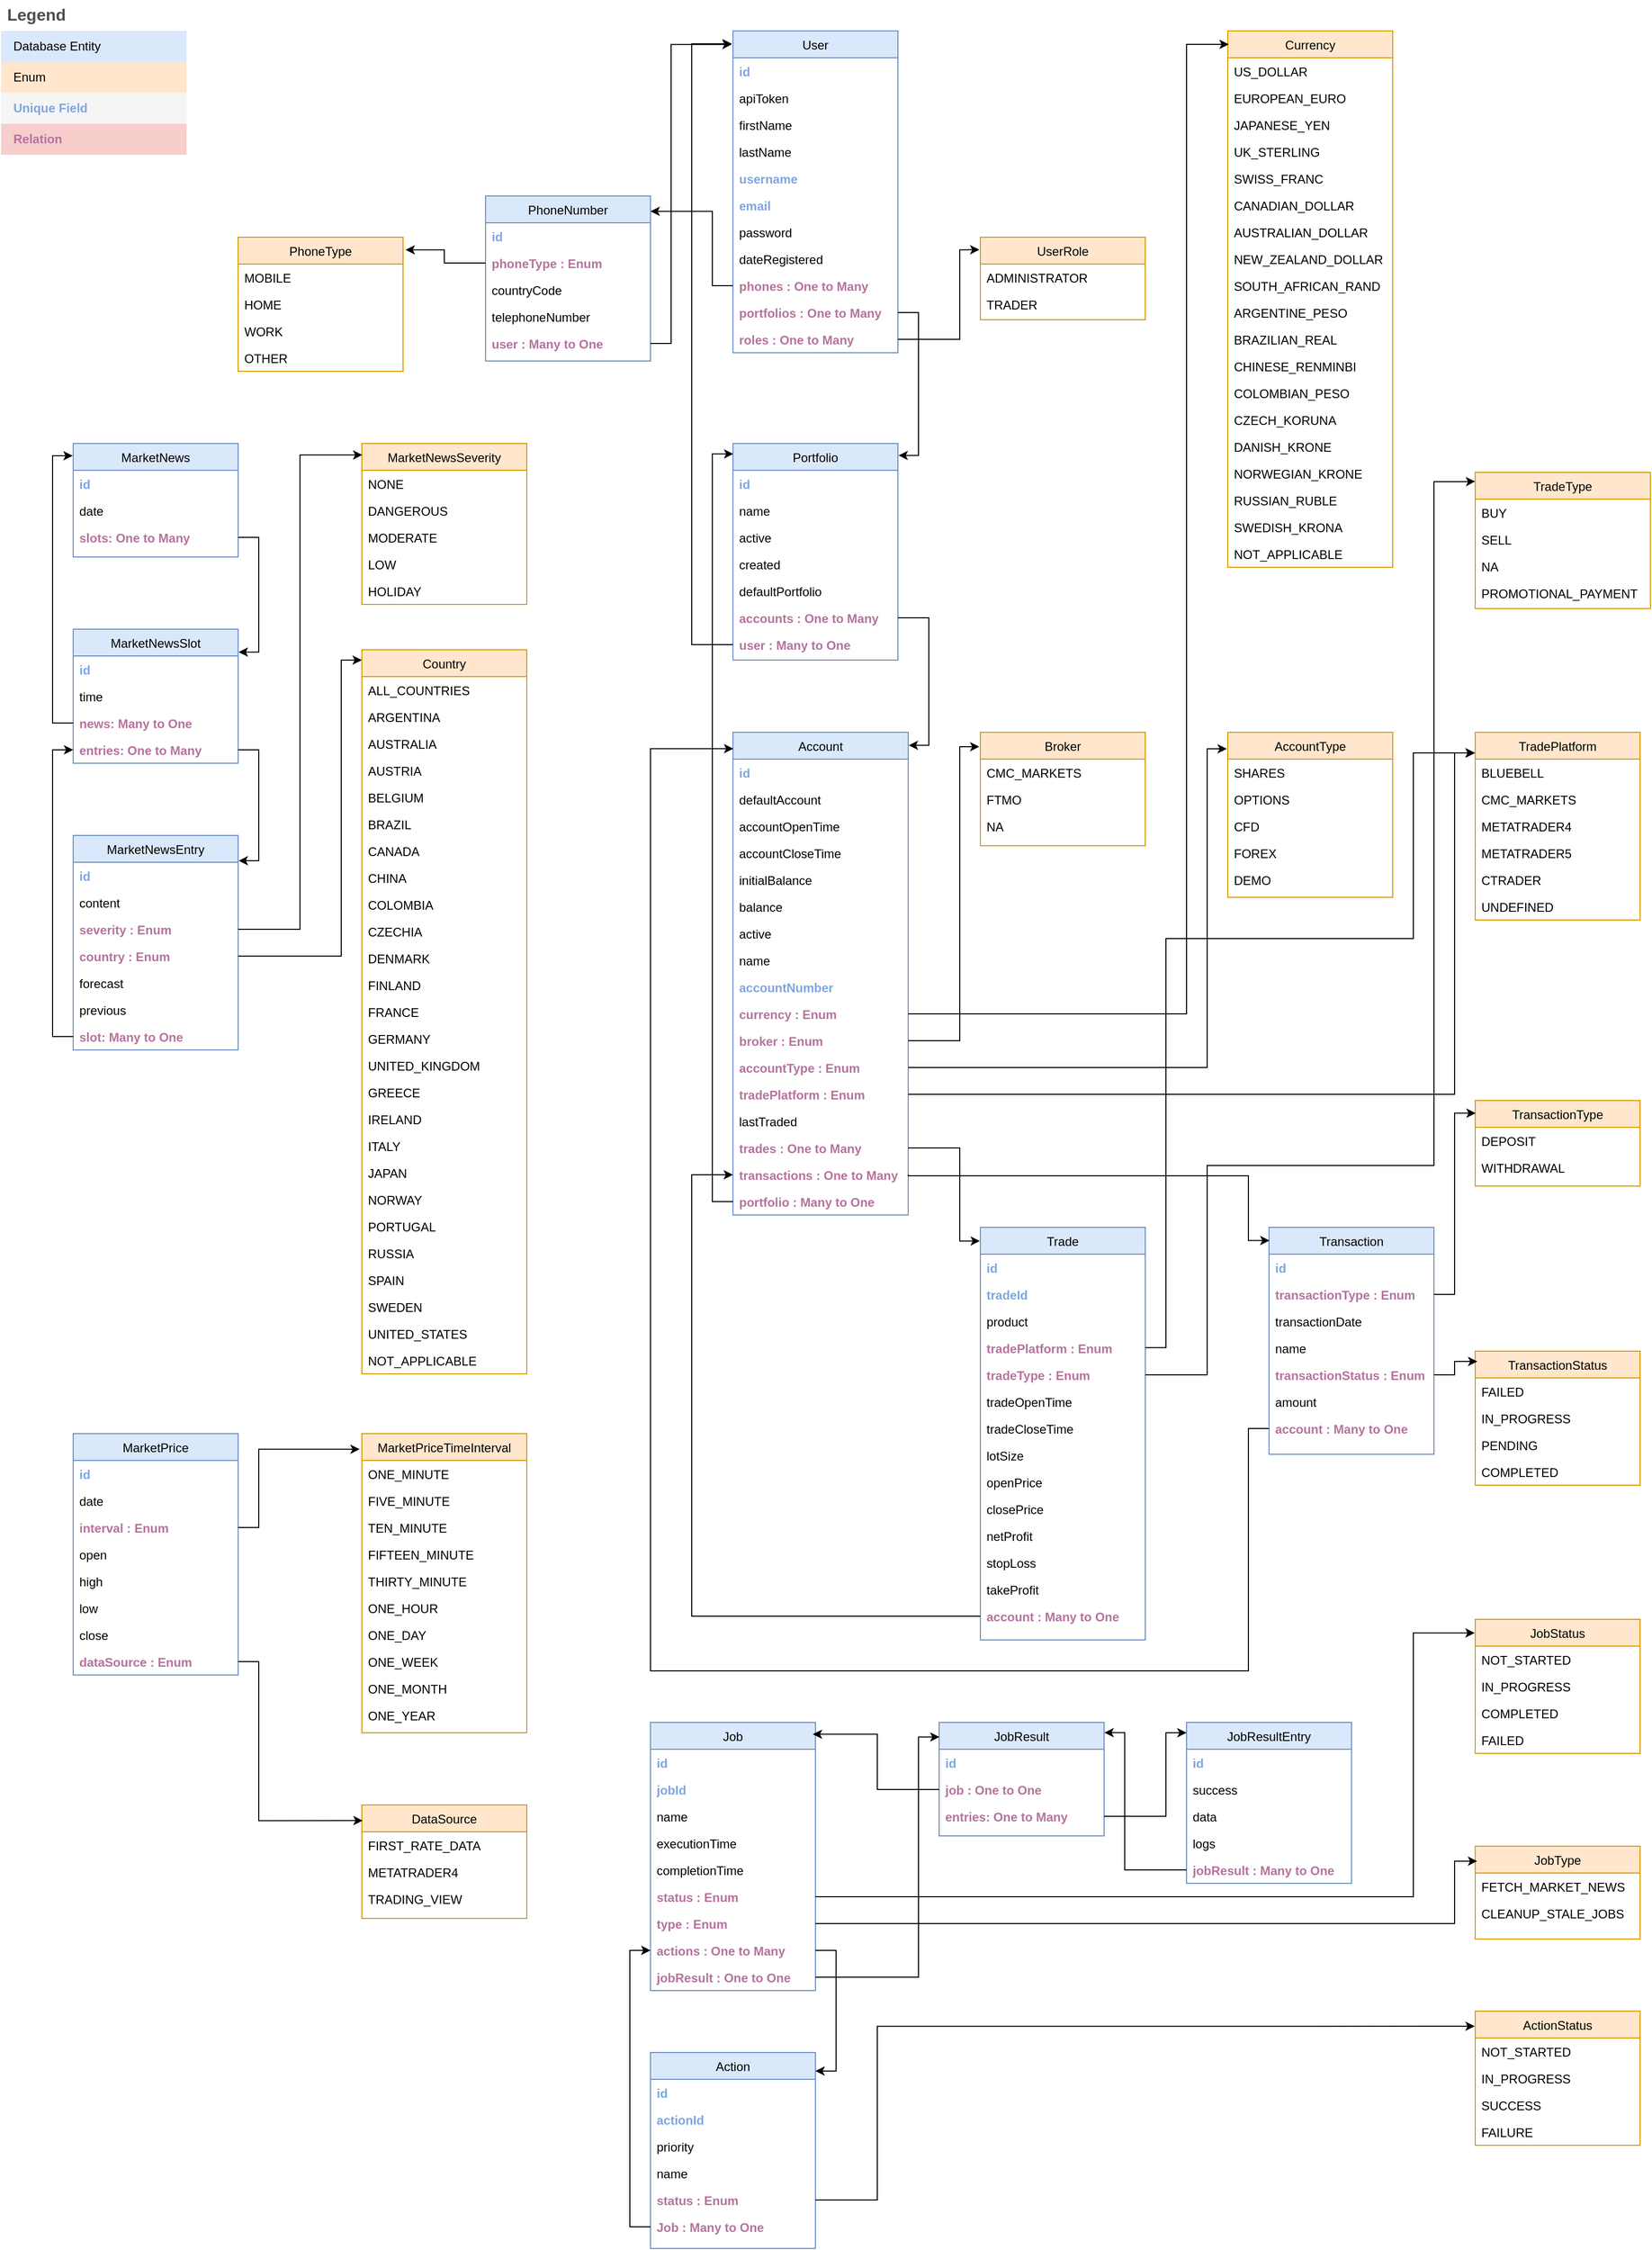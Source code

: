 <mxfile version="26.1.3">
  <diagram id="C5RBs43oDa-KdzZeNtuy" name="Page-1">
    <mxGraphModel dx="2269" dy="3183" grid="1" gridSize="10" guides="1" tooltips="1" connect="1" arrows="1" fold="1" page="1" pageScale="1" pageWidth="1654" pageHeight="2336" math="0" shadow="0">
      <root>
        <mxCell id="WIyWlLk6GJQsqaUBKTNV-0" />
        <mxCell id="WIyWlLk6GJQsqaUBKTNV-1" parent="WIyWlLk6GJQsqaUBKTNV-0" />
        <object label="User" id="zkfFHV4jXpPFQw0GAbJ--0">
          <mxCell style="swimlane;fontStyle=0;align=center;verticalAlign=top;childLayout=stackLayout;horizontal=1;startSize=26;horizontalStack=0;resizeParent=1;resizeLast=0;collapsible=1;marginBottom=0;rounded=0;shadow=0;strokeWidth=1;swimlaneLine=1;glass=0;swimlaneFillColor=none;fillColor=#dae8fc;strokeColor=#6c8ebf;" parent="WIyWlLk6GJQsqaUBKTNV-1" vertex="1">
            <mxGeometry x="720" y="40" width="160" height="312" as="geometry">
              <mxRectangle x="120" y="30" width="160" height="26" as="alternateBounds" />
            </mxGeometry>
          </mxCell>
        </object>
        <mxCell id="zkfFHV4jXpPFQw0GAbJ--1" value="id" style="text;align=left;verticalAlign=top;spacingLeft=4;spacingRight=4;overflow=hidden;rotatable=0;points=[[0,0.5],[1,0.5]];portConstraint=eastwest;fontStyle=1;fontColor=#7EA6E0;" parent="zkfFHV4jXpPFQw0GAbJ--0" vertex="1">
          <mxGeometry y="26" width="160" height="26" as="geometry" />
        </mxCell>
        <mxCell id="zkfFHV4jXpPFQw0GAbJ--2" value="apiToken   " style="text;align=left;verticalAlign=top;spacingLeft=4;spacingRight=4;overflow=hidden;rotatable=0;points=[[0,0.5],[1,0.5]];portConstraint=eastwest;rounded=0;shadow=0;html=0;" parent="zkfFHV4jXpPFQw0GAbJ--0" vertex="1">
          <mxGeometry y="52" width="160" height="26" as="geometry" />
        </mxCell>
        <mxCell id="5SxyEZJQmQ0atRCf8yrV-7" value="firstName" style="text;align=left;verticalAlign=top;spacingLeft=4;spacingRight=4;overflow=hidden;rotatable=0;points=[[0,0.5],[1,0.5]];portConstraint=eastwest;rounded=0;shadow=0;html=0;" vertex="1" parent="zkfFHV4jXpPFQw0GAbJ--0">
          <mxGeometry y="78" width="160" height="26" as="geometry" />
        </mxCell>
        <mxCell id="zkfFHV4jXpPFQw0GAbJ--3" value="lastName" style="text;align=left;verticalAlign=top;spacingLeft=4;spacingRight=4;overflow=hidden;rotatable=0;points=[[0,0.5],[1,0.5]];portConstraint=eastwest;rounded=0;shadow=0;html=0;" parent="zkfFHV4jXpPFQw0GAbJ--0" vertex="1">
          <mxGeometry y="104" width="160" height="26" as="geometry" />
        </mxCell>
        <mxCell id="5SxyEZJQmQ0atRCf8yrV-12" value="username" style="text;align=left;verticalAlign=top;spacingLeft=4;spacingRight=4;overflow=hidden;rotatable=0;points=[[0,0.5],[1,0.5]];portConstraint=eastwest;rounded=0;shadow=0;html=0;fontStyle=1;fontColor=#7EA6E0;" vertex="1" parent="zkfFHV4jXpPFQw0GAbJ--0">
          <mxGeometry y="130" width="160" height="26" as="geometry" />
        </mxCell>
        <mxCell id="5SxyEZJQmQ0atRCf8yrV-11" value="email" style="text;align=left;verticalAlign=top;spacingLeft=4;spacingRight=4;overflow=hidden;rotatable=0;points=[[0,0.5],[1,0.5]];portConstraint=eastwest;rounded=0;shadow=0;html=0;fontStyle=1;fontColor=#7EA6E0;" vertex="1" parent="zkfFHV4jXpPFQw0GAbJ--0">
          <mxGeometry y="156" width="160" height="26" as="geometry" />
        </mxCell>
        <mxCell id="5SxyEZJQmQ0atRCf8yrV-10" value="password" style="text;align=left;verticalAlign=top;spacingLeft=4;spacingRight=4;overflow=hidden;rotatable=0;points=[[0,0.5],[1,0.5]];portConstraint=eastwest;rounded=0;shadow=0;html=0;" vertex="1" parent="zkfFHV4jXpPFQw0GAbJ--0">
          <mxGeometry y="182" width="160" height="26" as="geometry" />
        </mxCell>
        <mxCell id="5SxyEZJQmQ0atRCf8yrV-9" value="dateRegistered" style="text;align=left;verticalAlign=top;spacingLeft=4;spacingRight=4;overflow=hidden;rotatable=0;points=[[0,0.5],[1,0.5]];portConstraint=eastwest;rounded=0;shadow=0;html=0;" vertex="1" parent="zkfFHV4jXpPFQw0GAbJ--0">
          <mxGeometry y="208" width="160" height="26" as="geometry" />
        </mxCell>
        <mxCell id="zkfFHV4jXpPFQw0GAbJ--5" value="phones : One to Many" style="text;align=left;verticalAlign=top;spacingLeft=4;spacingRight=4;overflow=hidden;rotatable=0;points=[[0,0.5],[1,0.5]];portConstraint=eastwest;fontColor=#B5739D;fontStyle=1" parent="zkfFHV4jXpPFQw0GAbJ--0" vertex="1">
          <mxGeometry y="234" width="160" height="26" as="geometry" />
        </mxCell>
        <mxCell id="5SxyEZJQmQ0atRCf8yrV-13" value="portfolios : One to Many" style="text;align=left;verticalAlign=top;spacingLeft=4;spacingRight=4;overflow=hidden;rotatable=0;points=[[0,0.5],[1,0.5]];portConstraint=eastwest;fontColor=#B5739D;fontStyle=1" vertex="1" parent="zkfFHV4jXpPFQw0GAbJ--0">
          <mxGeometry y="260" width="160" height="26" as="geometry" />
        </mxCell>
        <mxCell id="5SxyEZJQmQ0atRCf8yrV-15" value="roles : One to Many" style="text;align=left;verticalAlign=top;spacingLeft=4;spacingRight=4;overflow=hidden;rotatable=0;points=[[0,0.5],[1,0.5]];portConstraint=eastwest;fontStyle=1;fontColor=#B5739D;" vertex="1" parent="zkfFHV4jXpPFQw0GAbJ--0">
          <mxGeometry y="286" width="160" height="26" as="geometry" />
        </mxCell>
        <mxCell id="zkfFHV4jXpPFQw0GAbJ--6" value="Portfolio" style="swimlane;fontStyle=0;align=center;verticalAlign=top;childLayout=stackLayout;horizontal=1;startSize=26;horizontalStack=0;resizeParent=1;resizeLast=0;collapsible=1;marginBottom=0;rounded=0;shadow=0;strokeWidth=1;fillColor=#dae8fc;strokeColor=#6c8ebf;" parent="WIyWlLk6GJQsqaUBKTNV-1" vertex="1">
          <mxGeometry x="720" y="440" width="160" height="210" as="geometry">
            <mxRectangle x="130" y="380" width="160" height="26" as="alternateBounds" />
          </mxGeometry>
        </mxCell>
        <mxCell id="zkfFHV4jXpPFQw0GAbJ--7" value="id" style="text;align=left;verticalAlign=top;spacingLeft=4;spacingRight=4;overflow=hidden;rotatable=0;points=[[0,0.5],[1,0.5]];portConstraint=eastwest;fontStyle=1;fontColor=#7EA6E0;" parent="zkfFHV4jXpPFQw0GAbJ--6" vertex="1">
          <mxGeometry y="26" width="160" height="26" as="geometry" />
        </mxCell>
        <mxCell id="zkfFHV4jXpPFQw0GAbJ--8" value="name" style="text;align=left;verticalAlign=top;spacingLeft=4;spacingRight=4;overflow=hidden;rotatable=0;points=[[0,0.5],[1,0.5]];portConstraint=eastwest;rounded=0;shadow=0;html=0;" parent="zkfFHV4jXpPFQw0GAbJ--6" vertex="1">
          <mxGeometry y="52" width="160" height="26" as="geometry" />
        </mxCell>
        <mxCell id="zkfFHV4jXpPFQw0GAbJ--10" value="active" style="text;align=left;verticalAlign=top;spacingLeft=4;spacingRight=4;overflow=hidden;rotatable=0;points=[[0,0.5],[1,0.5]];portConstraint=eastwest;fontStyle=0" parent="zkfFHV4jXpPFQw0GAbJ--6" vertex="1">
          <mxGeometry y="78" width="160" height="26" as="geometry" />
        </mxCell>
        <mxCell id="zkfFHV4jXpPFQw0GAbJ--11" value="created" style="text;align=left;verticalAlign=top;spacingLeft=4;spacingRight=4;overflow=hidden;rotatable=0;points=[[0,0.5],[1,0.5]];portConstraint=eastwest;" parent="zkfFHV4jXpPFQw0GAbJ--6" vertex="1">
          <mxGeometry y="104" width="160" height="26" as="geometry" />
        </mxCell>
        <mxCell id="5SxyEZJQmQ0atRCf8yrV-59" value="defaultPortfolio" style="text;align=left;verticalAlign=top;spacingLeft=4;spacingRight=4;overflow=hidden;rotatable=0;points=[[0,0.5],[1,0.5]];portConstraint=eastwest;" vertex="1" parent="zkfFHV4jXpPFQw0GAbJ--6">
          <mxGeometry y="130" width="160" height="26" as="geometry" />
        </mxCell>
        <mxCell id="5SxyEZJQmQ0atRCf8yrV-60" value="accounts : One to Many" style="text;align=left;verticalAlign=top;spacingLeft=4;spacingRight=4;overflow=hidden;rotatable=0;points=[[0,0.5],[1,0.5]];portConstraint=eastwest;fontColor=#B5739D;fontStyle=1" vertex="1" parent="zkfFHV4jXpPFQw0GAbJ--6">
          <mxGeometry y="156" width="160" height="26" as="geometry" />
        </mxCell>
        <mxCell id="5SxyEZJQmQ0atRCf8yrV-61" value="user : Many to One" style="text;align=left;verticalAlign=top;spacingLeft=4;spacingRight=4;overflow=hidden;rotatable=0;points=[[0,0.5],[1,0.5]];portConstraint=eastwest;fontColor=#B5739D;fontStyle=1" vertex="1" parent="zkfFHV4jXpPFQw0GAbJ--6">
          <mxGeometry y="182" width="160" height="26" as="geometry" />
        </mxCell>
        <mxCell id="zkfFHV4jXpPFQw0GAbJ--17" value="PhoneNumber" style="swimlane;fontStyle=0;align=center;verticalAlign=top;childLayout=stackLayout;horizontal=1;startSize=26;horizontalStack=0;resizeParent=1;resizeLast=0;collapsible=1;marginBottom=0;rounded=0;shadow=0;strokeWidth=1;fillColor=#dae8fc;strokeColor=#6c8ebf;" parent="WIyWlLk6GJQsqaUBKTNV-1" vertex="1">
          <mxGeometry x="480" y="200" width="160" height="160" as="geometry">
            <mxRectangle x="550" y="140" width="160" height="26" as="alternateBounds" />
          </mxGeometry>
        </mxCell>
        <mxCell id="zkfFHV4jXpPFQw0GAbJ--18" value="id" style="text;align=left;verticalAlign=top;spacingLeft=4;spacingRight=4;overflow=hidden;rotatable=0;points=[[0,0.5],[1,0.5]];portConstraint=eastwest;fontColor=#7EA6E0;fontStyle=1" parent="zkfFHV4jXpPFQw0GAbJ--17" vertex="1">
          <mxGeometry y="26" width="160" height="26" as="geometry" />
        </mxCell>
        <mxCell id="zkfFHV4jXpPFQw0GAbJ--19" value="phoneType : Enum" style="text;align=left;verticalAlign=top;spacingLeft=4;spacingRight=4;overflow=hidden;rotatable=0;points=[[0,0.5],[1,0.5]];portConstraint=eastwest;rounded=0;shadow=0;html=0;fontColor=#B5739D;fontStyle=1" parent="zkfFHV4jXpPFQw0GAbJ--17" vertex="1">
          <mxGeometry y="52" width="160" height="26" as="geometry" />
        </mxCell>
        <mxCell id="zkfFHV4jXpPFQw0GAbJ--20" value="countryCode" style="text;align=left;verticalAlign=top;spacingLeft=4;spacingRight=4;overflow=hidden;rotatable=0;points=[[0,0.5],[1,0.5]];portConstraint=eastwest;rounded=0;shadow=0;html=0;" parent="zkfFHV4jXpPFQw0GAbJ--17" vertex="1">
          <mxGeometry y="78" width="160" height="26" as="geometry" />
        </mxCell>
        <mxCell id="zkfFHV4jXpPFQw0GAbJ--21" value="telephoneNumber" style="text;align=left;verticalAlign=top;spacingLeft=4;spacingRight=4;overflow=hidden;rotatable=0;points=[[0,0.5],[1,0.5]];portConstraint=eastwest;rounded=0;shadow=0;html=0;" parent="zkfFHV4jXpPFQw0GAbJ--17" vertex="1">
          <mxGeometry y="104" width="160" height="26" as="geometry" />
        </mxCell>
        <mxCell id="zkfFHV4jXpPFQw0GAbJ--22" value="user : Many to One" style="text;align=left;verticalAlign=top;spacingLeft=4;spacingRight=4;overflow=hidden;rotatable=0;points=[[0,0.5],[1,0.5]];portConstraint=eastwest;rounded=0;shadow=0;html=0;fontStyle=1;fontColor=#B5739D;" parent="zkfFHV4jXpPFQw0GAbJ--17" vertex="1">
          <mxGeometry y="130" width="160" height="26" as="geometry" />
        </mxCell>
        <mxCell id="5SxyEZJQmQ0atRCf8yrV-18" value="UserRole" style="swimlane;fontStyle=0;align=center;verticalAlign=top;childLayout=stackLayout;horizontal=1;startSize=26;horizontalStack=0;resizeParent=1;resizeLast=0;collapsible=1;marginBottom=0;rounded=0;shadow=0;strokeWidth=1;fillColor=#ffe6cc;strokeColor=#d79b00;" vertex="1" parent="WIyWlLk6GJQsqaUBKTNV-1">
          <mxGeometry x="960" y="240" width="160" height="80" as="geometry">
            <mxRectangle x="550" y="140" width="160" height="26" as="alternateBounds" />
          </mxGeometry>
        </mxCell>
        <mxCell id="5SxyEZJQmQ0atRCf8yrV-19" value="ADMINISTRATOR" style="text;align=left;verticalAlign=top;spacingLeft=4;spacingRight=4;overflow=hidden;rotatable=0;points=[[0,0.5],[1,0.5]];portConstraint=eastwest;" vertex="1" parent="5SxyEZJQmQ0atRCf8yrV-18">
          <mxGeometry y="26" width="160" height="26" as="geometry" />
        </mxCell>
        <mxCell id="5SxyEZJQmQ0atRCf8yrV-20" value="TRADER" style="text;align=left;verticalAlign=top;spacingLeft=4;spacingRight=4;overflow=hidden;rotatable=0;points=[[0,0.5],[1,0.5]];portConstraint=eastwest;rounded=0;shadow=0;html=0;" vertex="1" parent="5SxyEZJQmQ0atRCf8yrV-18">
          <mxGeometry y="52" width="160" height="26" as="geometry" />
        </mxCell>
        <mxCell id="5SxyEZJQmQ0atRCf8yrV-30" style="edgeStyle=orthogonalEdgeStyle;rounded=0;orthogonalLoop=1;jettySize=auto;html=1;exitX=0;exitY=0.5;exitDx=0;exitDy=0;entryX=1;entryY=0.093;entryDx=0;entryDy=0;entryPerimeter=0;" edge="1" parent="WIyWlLk6GJQsqaUBKTNV-1" source="zkfFHV4jXpPFQw0GAbJ--5" target="zkfFHV4jXpPFQw0GAbJ--17">
          <mxGeometry relative="1" as="geometry">
            <Array as="points">
              <mxPoint x="700" y="287" />
              <mxPoint x="700" y="215" />
            </Array>
          </mxGeometry>
        </mxCell>
        <mxCell id="5SxyEZJQmQ0atRCf8yrV-33" style="edgeStyle=orthogonalEdgeStyle;rounded=0;orthogonalLoop=1;jettySize=auto;html=1;entryX=-0.007;entryY=0.042;entryDx=0;entryDy=0;entryPerimeter=0;" edge="1" parent="WIyWlLk6GJQsqaUBKTNV-1" source="zkfFHV4jXpPFQw0GAbJ--22" target="zkfFHV4jXpPFQw0GAbJ--0">
          <mxGeometry relative="1" as="geometry">
            <Array as="points">
              <mxPoint x="660" y="343" />
              <mxPoint x="660" y="53" />
            </Array>
          </mxGeometry>
        </mxCell>
        <mxCell id="5SxyEZJQmQ0atRCf8yrV-35" value="Legend" style="shape=table;startSize=30;container=1;collapsible=0;childLayout=tableLayout;fontSize=16;align=left;verticalAlign=top;fillColor=none;strokeColor=none;fontColor=#4D4D4D;fontStyle=1;spacingLeft=6;spacing=0;resizable=0;" vertex="1" parent="WIyWlLk6GJQsqaUBKTNV-1">
          <mxGeometry x="10" y="10" width="180" height="150" as="geometry" />
        </mxCell>
        <mxCell id="5SxyEZJQmQ0atRCf8yrV-36" value="" style="shape=tableRow;horizontal=0;startSize=0;swimlaneHead=0;swimlaneBody=0;strokeColor=inherit;top=0;left=0;bottom=0;right=0;collapsible=0;dropTarget=0;fillColor=none;points=[[0,0.5],[1,0.5]];portConstraint=eastwest;fontSize=12;swimlaneLine=1;shadow=0;" vertex="1" parent="5SxyEZJQmQ0atRCf8yrV-35">
          <mxGeometry y="30" width="180" height="30" as="geometry" />
        </mxCell>
        <mxCell id="5SxyEZJQmQ0atRCf8yrV-37" value="Database Entity" style="shape=partialRectangle;html=1;whiteSpace=wrap;connectable=0;strokeColor=#6c8ebf;overflow=hidden;fillColor=#dae8fc;top=0;left=0;bottom=0;right=0;pointerEvents=1;fontSize=12;align=left;spacingLeft=10;spacingRight=4;swimlaneLine=1;shadow=0;" vertex="1" parent="5SxyEZJQmQ0atRCf8yrV-36">
          <mxGeometry width="180" height="30" as="geometry">
            <mxRectangle width="180" height="30" as="alternateBounds" />
          </mxGeometry>
        </mxCell>
        <mxCell id="5SxyEZJQmQ0atRCf8yrV-38" value="" style="shape=tableRow;horizontal=0;startSize=0;swimlaneHead=0;swimlaneBody=0;strokeColor=inherit;top=0;left=0;bottom=0;right=0;collapsible=0;dropTarget=0;fillColor=none;points=[[0,0.5],[1,0.5]];portConstraint=eastwest;fontSize=12;swimlaneLine=1;shadow=0;" vertex="1" parent="5SxyEZJQmQ0atRCf8yrV-35">
          <mxGeometry y="60" width="180" height="30" as="geometry" />
        </mxCell>
        <mxCell id="5SxyEZJQmQ0atRCf8yrV-39" value="Enum" style="shape=partialRectangle;html=1;whiteSpace=wrap;connectable=0;strokeColor=#d79b00;overflow=hidden;fillColor=#ffe6cc;top=0;left=0;bottom=0;right=0;pointerEvents=1;fontSize=12;align=left;spacingLeft=10;spacingRight=4;swimlaneLine=1;shadow=0;" vertex="1" parent="5SxyEZJQmQ0atRCf8yrV-38">
          <mxGeometry width="180" height="30" as="geometry">
            <mxRectangle width="180" height="30" as="alternateBounds" />
          </mxGeometry>
        </mxCell>
        <mxCell id="5SxyEZJQmQ0atRCf8yrV-51" style="shape=tableRow;horizontal=0;startSize=0;swimlaneHead=0;swimlaneBody=0;strokeColor=inherit;top=0;left=0;bottom=0;right=0;collapsible=0;dropTarget=0;fillColor=none;points=[[0,0.5],[1,0.5]];portConstraint=eastwest;fontSize=12;swimlaneLine=1;shadow=0;" vertex="1" parent="5SxyEZJQmQ0atRCf8yrV-35">
          <mxGeometry y="90" width="180" height="30" as="geometry" />
        </mxCell>
        <mxCell id="5SxyEZJQmQ0atRCf8yrV-52" value="&lt;font style=&quot;color: rgb(126, 166, 224);&quot;&gt;&lt;b&gt;Unique Field&lt;/b&gt;&lt;/font&gt;" style="shape=partialRectangle;html=1;whiteSpace=wrap;connectable=0;overflow=hidden;top=0;left=0;bottom=0;right=0;pointerEvents=1;fontSize=12;align=left;spacingLeft=10;spacingRight=4;perimeterSpacing=1;swimlaneLine=1;shadow=0;fillColor=#f5f5f5;fontColor=#333333;strokeColor=#666666;" vertex="1" parent="5SxyEZJQmQ0atRCf8yrV-51">
          <mxGeometry width="180" height="30" as="geometry">
            <mxRectangle width="180" height="30" as="alternateBounds" />
          </mxGeometry>
        </mxCell>
        <mxCell id="5SxyEZJQmQ0atRCf8yrV-57" style="shape=tableRow;horizontal=0;startSize=0;swimlaneHead=0;swimlaneBody=0;strokeColor=inherit;top=0;left=0;bottom=0;right=0;collapsible=0;dropTarget=0;fillColor=none;points=[[0,0.5],[1,0.5]];portConstraint=eastwest;fontSize=12;swimlaneLine=1;shadow=0;" vertex="1" parent="5SxyEZJQmQ0atRCf8yrV-35">
          <mxGeometry y="120" width="180" height="30" as="geometry" />
        </mxCell>
        <mxCell id="5SxyEZJQmQ0atRCf8yrV-58" value="&lt;font style=&quot;color: rgb(181, 115, 157);&quot;&gt;&lt;b&gt;Relation&lt;/b&gt;&lt;/font&gt;" style="shape=partialRectangle;html=1;whiteSpace=wrap;connectable=0;overflow=hidden;top=0;left=0;bottom=0;right=0;pointerEvents=1;fontSize=12;align=left;spacingLeft=10;spacingRight=4;swimlaneLine=1;shadow=0;fillColor=#F8CECC;strokeColor=#b85450;" vertex="1" parent="5SxyEZJQmQ0atRCf8yrV-57">
          <mxGeometry width="180" height="30" as="geometry">
            <mxRectangle width="180" height="30" as="alternateBounds" />
          </mxGeometry>
        </mxCell>
        <mxCell id="5SxyEZJQmQ0atRCf8yrV-50" style="edgeStyle=orthogonalEdgeStyle;rounded=0;orthogonalLoop=1;jettySize=auto;html=1;entryX=-0.006;entryY=0.152;entryDx=0;entryDy=0;entryPerimeter=0;" edge="1" parent="WIyWlLk6GJQsqaUBKTNV-1" source="5SxyEZJQmQ0atRCf8yrV-15" target="5SxyEZJQmQ0atRCf8yrV-18">
          <mxGeometry relative="1" as="geometry">
            <Array as="points">
              <mxPoint x="940" y="339" />
              <mxPoint x="940" y="252" />
            </Array>
          </mxGeometry>
        </mxCell>
        <mxCell id="5SxyEZJQmQ0atRCf8yrV-66" value="Account" style="swimlane;fontStyle=0;align=center;verticalAlign=top;childLayout=stackLayout;horizontal=1;startSize=26;horizontalStack=0;resizeParent=1;resizeLast=0;collapsible=1;marginBottom=0;rounded=0;shadow=0;strokeWidth=1;fillColor=#dae8fc;strokeColor=#6c8ebf;" vertex="1" parent="WIyWlLk6GJQsqaUBKTNV-1">
          <mxGeometry x="720" y="720" width="170" height="468" as="geometry">
            <mxRectangle x="130" y="380" width="160" height="26" as="alternateBounds" />
          </mxGeometry>
        </mxCell>
        <mxCell id="5SxyEZJQmQ0atRCf8yrV-67" value="id" style="text;align=left;verticalAlign=top;spacingLeft=4;spacingRight=4;overflow=hidden;rotatable=0;points=[[0,0.5],[1,0.5]];portConstraint=eastwest;fontStyle=1;fontColor=#7EA6E0;" vertex="1" parent="5SxyEZJQmQ0atRCf8yrV-66">
          <mxGeometry y="26" width="170" height="26" as="geometry" />
        </mxCell>
        <mxCell id="5SxyEZJQmQ0atRCf8yrV-68" value="defaultAccount  " style="text;align=left;verticalAlign=top;spacingLeft=4;spacingRight=4;overflow=hidden;rotatable=0;points=[[0,0.5],[1,0.5]];portConstraint=eastwest;rounded=0;shadow=0;html=0;" vertex="1" parent="5SxyEZJQmQ0atRCf8yrV-66">
          <mxGeometry y="52" width="170" height="26" as="geometry" />
        </mxCell>
        <mxCell id="5SxyEZJQmQ0atRCf8yrV-69" value="accountOpenTime" style="text;align=left;verticalAlign=top;spacingLeft=4;spacingRight=4;overflow=hidden;rotatable=0;points=[[0,0.5],[1,0.5]];portConstraint=eastwest;fontStyle=0" vertex="1" parent="5SxyEZJQmQ0atRCf8yrV-66">
          <mxGeometry y="78" width="170" height="26" as="geometry" />
        </mxCell>
        <mxCell id="5SxyEZJQmQ0atRCf8yrV-70" value="accountCloseTime" style="text;align=left;verticalAlign=top;spacingLeft=4;spacingRight=4;overflow=hidden;rotatable=0;points=[[0,0.5],[1,0.5]];portConstraint=eastwest;" vertex="1" parent="5SxyEZJQmQ0atRCf8yrV-66">
          <mxGeometry y="104" width="170" height="26" as="geometry" />
        </mxCell>
        <mxCell id="5SxyEZJQmQ0atRCf8yrV-71" value="initialBalance" style="text;align=left;verticalAlign=top;spacingLeft=4;spacingRight=4;overflow=hidden;rotatable=0;points=[[0,0.5],[1,0.5]];portConstraint=eastwest;" vertex="1" parent="5SxyEZJQmQ0atRCf8yrV-66">
          <mxGeometry y="130" width="170" height="26" as="geometry" />
        </mxCell>
        <mxCell id="5SxyEZJQmQ0atRCf8yrV-72" value="balance" style="text;align=left;verticalAlign=top;spacingLeft=4;spacingRight=4;overflow=hidden;rotatable=0;points=[[0,0.5],[1,0.5]];portConstraint=eastwest;fontColor=#000000;fontStyle=0" vertex="1" parent="5SxyEZJQmQ0atRCf8yrV-66">
          <mxGeometry y="156" width="170" height="26" as="geometry" />
        </mxCell>
        <mxCell id="5SxyEZJQmQ0atRCf8yrV-73" value="active" style="text;align=left;verticalAlign=top;spacingLeft=4;spacingRight=4;overflow=hidden;rotatable=0;points=[[0,0.5],[1,0.5]];portConstraint=eastwest;fontColor=#000000;fontStyle=0" vertex="1" parent="5SxyEZJQmQ0atRCf8yrV-66">
          <mxGeometry y="182" width="170" height="26" as="geometry" />
        </mxCell>
        <mxCell id="5SxyEZJQmQ0atRCf8yrV-74" value="name" style="text;align=left;verticalAlign=top;spacingLeft=4;spacingRight=4;overflow=hidden;rotatable=0;points=[[0,0.5],[1,0.5]];portConstraint=eastwest;fontColor=#000000;fontStyle=0" vertex="1" parent="5SxyEZJQmQ0atRCf8yrV-66">
          <mxGeometry y="208" width="170" height="26" as="geometry" />
        </mxCell>
        <mxCell id="5SxyEZJQmQ0atRCf8yrV-75" value="accountNumber" style="text;align=left;verticalAlign=top;spacingLeft=4;spacingRight=4;overflow=hidden;rotatable=0;points=[[0,0.5],[1,0.5]];portConstraint=eastwest;fontColor=#7EA6E0;fontStyle=1" vertex="1" parent="5SxyEZJQmQ0atRCf8yrV-66">
          <mxGeometry y="234" width="170" height="26" as="geometry" />
        </mxCell>
        <mxCell id="5SxyEZJQmQ0atRCf8yrV-76" value="currency : Enum" style="text;align=left;verticalAlign=top;spacingLeft=4;spacingRight=4;overflow=hidden;rotatable=0;points=[[0,0.5],[1,0.5]];portConstraint=eastwest;fontColor=#B5739D;fontStyle=1" vertex="1" parent="5SxyEZJQmQ0atRCf8yrV-66">
          <mxGeometry y="260" width="170" height="26" as="geometry" />
        </mxCell>
        <mxCell id="5SxyEZJQmQ0atRCf8yrV-77" value="broker : Enum" style="text;align=left;verticalAlign=top;spacingLeft=4;spacingRight=4;overflow=hidden;rotatable=0;points=[[0,0.5],[1,0.5]];portConstraint=eastwest;fontColor=#B5739D;fontStyle=1" vertex="1" parent="5SxyEZJQmQ0atRCf8yrV-66">
          <mxGeometry y="286" width="170" height="26" as="geometry" />
        </mxCell>
        <mxCell id="5SxyEZJQmQ0atRCf8yrV-78" value="accountType : Enum" style="text;align=left;verticalAlign=top;spacingLeft=4;spacingRight=4;overflow=hidden;rotatable=0;points=[[0,0.5],[1,0.5]];portConstraint=eastwest;fontColor=#B5739D;fontStyle=1" vertex="1" parent="5SxyEZJQmQ0atRCf8yrV-66">
          <mxGeometry y="312" width="170" height="26" as="geometry" />
        </mxCell>
        <mxCell id="5SxyEZJQmQ0atRCf8yrV-79" value="tradePlatform : Enum" style="text;align=left;verticalAlign=top;spacingLeft=4;spacingRight=4;overflow=hidden;rotatable=0;points=[[0,0.5],[1,0.5]];portConstraint=eastwest;fontColor=#B5739D;fontStyle=1" vertex="1" parent="5SxyEZJQmQ0atRCf8yrV-66">
          <mxGeometry y="338" width="170" height="26" as="geometry" />
        </mxCell>
        <mxCell id="5SxyEZJQmQ0atRCf8yrV-80" value="lastTraded" style="text;align=left;verticalAlign=top;spacingLeft=4;spacingRight=4;overflow=hidden;rotatable=0;points=[[0,0.5],[1,0.5]];portConstraint=eastwest;fontColor=#000000;fontStyle=0" vertex="1" parent="5SxyEZJQmQ0atRCf8yrV-66">
          <mxGeometry y="364" width="170" height="26" as="geometry" />
        </mxCell>
        <mxCell id="5SxyEZJQmQ0atRCf8yrV-81" value="trades : One to Many" style="text;align=left;verticalAlign=top;spacingLeft=4;spacingRight=4;overflow=hidden;rotatable=0;points=[[0,0.5],[1,0.5]];portConstraint=eastwest;fontColor=#B5739D;fontStyle=1" vertex="1" parent="5SxyEZJQmQ0atRCf8yrV-66">
          <mxGeometry y="390" width="170" height="26" as="geometry" />
        </mxCell>
        <mxCell id="5SxyEZJQmQ0atRCf8yrV-83" value="transactions : One to Many" style="text;align=left;verticalAlign=top;spacingLeft=4;spacingRight=4;overflow=hidden;rotatable=0;points=[[0,0.5],[1,0.5]];portConstraint=eastwest;fontColor=#B5739D;fontStyle=1" vertex="1" parent="5SxyEZJQmQ0atRCf8yrV-66">
          <mxGeometry y="416" width="170" height="26" as="geometry" />
        </mxCell>
        <mxCell id="5SxyEZJQmQ0atRCf8yrV-82" value="portfolio : Many to One" style="text;align=left;verticalAlign=top;spacingLeft=4;spacingRight=4;overflow=hidden;rotatable=0;points=[[0,0.5],[1,0.5]];portConstraint=eastwest;fontColor=#B5739D;fontStyle=1" vertex="1" parent="5SxyEZJQmQ0atRCf8yrV-66">
          <mxGeometry y="442" width="170" height="26" as="geometry" />
        </mxCell>
        <mxCell id="5SxyEZJQmQ0atRCf8yrV-84" value="PhoneType" style="swimlane;fontStyle=0;align=center;verticalAlign=top;childLayout=stackLayout;horizontal=1;startSize=26;horizontalStack=0;resizeParent=1;resizeLast=0;collapsible=1;marginBottom=0;rounded=0;shadow=0;strokeWidth=1;fillColor=#ffe6cc;strokeColor=#d79b00;" vertex="1" parent="WIyWlLk6GJQsqaUBKTNV-1">
          <mxGeometry x="240" y="240" width="160" height="130" as="geometry">
            <mxRectangle x="550" y="140" width="160" height="26" as="alternateBounds" />
          </mxGeometry>
        </mxCell>
        <mxCell id="5SxyEZJQmQ0atRCf8yrV-85" value="MOBILE" style="text;align=left;verticalAlign=top;spacingLeft=4;spacingRight=4;overflow=hidden;rotatable=0;points=[[0,0.5],[1,0.5]];portConstraint=eastwest;" vertex="1" parent="5SxyEZJQmQ0atRCf8yrV-84">
          <mxGeometry y="26" width="160" height="26" as="geometry" />
        </mxCell>
        <mxCell id="5SxyEZJQmQ0atRCf8yrV-86" value="HOME" style="text;align=left;verticalAlign=top;spacingLeft=4;spacingRight=4;overflow=hidden;rotatable=0;points=[[0,0.5],[1,0.5]];portConstraint=eastwest;rounded=0;shadow=0;html=0;" vertex="1" parent="5SxyEZJQmQ0atRCf8yrV-84">
          <mxGeometry y="52" width="160" height="26" as="geometry" />
        </mxCell>
        <mxCell id="5SxyEZJQmQ0atRCf8yrV-88" value="WORK" style="text;align=left;verticalAlign=top;spacingLeft=4;spacingRight=4;overflow=hidden;rotatable=0;points=[[0,0.5],[1,0.5]];portConstraint=eastwest;rounded=0;shadow=0;html=0;" vertex="1" parent="5SxyEZJQmQ0atRCf8yrV-84">
          <mxGeometry y="78" width="160" height="26" as="geometry" />
        </mxCell>
        <mxCell id="5SxyEZJQmQ0atRCf8yrV-89" value="OTHER" style="text;align=left;verticalAlign=top;spacingLeft=4;spacingRight=4;overflow=hidden;rotatable=0;points=[[0,0.5],[1,0.5]];portConstraint=eastwest;rounded=0;shadow=0;html=0;" vertex="1" parent="5SxyEZJQmQ0atRCf8yrV-84">
          <mxGeometry y="104" width="160" height="26" as="geometry" />
        </mxCell>
        <mxCell id="5SxyEZJQmQ0atRCf8yrV-90" style="edgeStyle=orthogonalEdgeStyle;rounded=0;orthogonalLoop=1;jettySize=auto;html=1;exitX=0;exitY=0.5;exitDx=0;exitDy=0;entryX=1.015;entryY=0.094;entryDx=0;entryDy=0;entryPerimeter=0;" edge="1" parent="WIyWlLk6GJQsqaUBKTNV-1" source="zkfFHV4jXpPFQw0GAbJ--19" target="5SxyEZJQmQ0atRCf8yrV-84">
          <mxGeometry relative="1" as="geometry" />
        </mxCell>
        <mxCell id="5SxyEZJQmQ0atRCf8yrV-93" style="edgeStyle=orthogonalEdgeStyle;rounded=0;orthogonalLoop=1;jettySize=auto;html=1;exitX=1;exitY=0.5;exitDx=0;exitDy=0;entryX=1.004;entryY=0.055;entryDx=0;entryDy=0;entryPerimeter=0;" edge="1" parent="WIyWlLk6GJQsqaUBKTNV-1" source="5SxyEZJQmQ0atRCf8yrV-13" target="zkfFHV4jXpPFQw0GAbJ--6">
          <mxGeometry relative="1" as="geometry" />
        </mxCell>
        <mxCell id="5SxyEZJQmQ0atRCf8yrV-95" style="edgeStyle=orthogonalEdgeStyle;rounded=0;orthogonalLoop=1;jettySize=auto;html=1;exitX=1;exitY=0.5;exitDx=0;exitDy=0;entryX=1.003;entryY=0.027;entryDx=0;entryDy=0;entryPerimeter=0;" edge="1" parent="WIyWlLk6GJQsqaUBKTNV-1" source="5SxyEZJQmQ0atRCf8yrV-60" target="5SxyEZJQmQ0atRCf8yrV-66">
          <mxGeometry relative="1" as="geometry" />
        </mxCell>
        <mxCell id="5SxyEZJQmQ0atRCf8yrV-97" style="edgeStyle=orthogonalEdgeStyle;rounded=0;orthogonalLoop=1;jettySize=auto;html=1;exitX=0;exitY=0.5;exitDx=0;exitDy=0;entryX=-0.006;entryY=0.04;entryDx=0;entryDy=0;entryPerimeter=0;" edge="1" parent="WIyWlLk6GJQsqaUBKTNV-1" source="5SxyEZJQmQ0atRCf8yrV-61" target="zkfFHV4jXpPFQw0GAbJ--0">
          <mxGeometry relative="1" as="geometry">
            <Array as="points">
              <mxPoint x="680" y="635" />
              <mxPoint x="680" y="53" />
            </Array>
          </mxGeometry>
        </mxCell>
        <mxCell id="5SxyEZJQmQ0atRCf8yrV-98" style="edgeStyle=orthogonalEdgeStyle;rounded=0;orthogonalLoop=1;jettySize=auto;html=1;exitX=0;exitY=0.5;exitDx=0;exitDy=0;entryX=0.002;entryY=0.048;entryDx=0;entryDy=0;entryPerimeter=0;" edge="1" parent="WIyWlLk6GJQsqaUBKTNV-1" source="5SxyEZJQmQ0atRCf8yrV-82" target="zkfFHV4jXpPFQw0GAbJ--6">
          <mxGeometry relative="1" as="geometry" />
        </mxCell>
        <mxCell id="5SxyEZJQmQ0atRCf8yrV-99" value="Broker" style="swimlane;fontStyle=0;align=center;verticalAlign=top;childLayout=stackLayout;horizontal=1;startSize=26;horizontalStack=0;resizeParent=1;resizeLast=0;collapsible=1;marginBottom=0;rounded=0;shadow=0;strokeWidth=1;fillColor=#ffe6cc;strokeColor=#d79b00;" vertex="1" parent="WIyWlLk6GJQsqaUBKTNV-1">
          <mxGeometry x="960" y="720" width="160" height="110" as="geometry">
            <mxRectangle x="550" y="140" width="160" height="26" as="alternateBounds" />
          </mxGeometry>
        </mxCell>
        <mxCell id="5SxyEZJQmQ0atRCf8yrV-100" value="CMC_MARKETS" style="text;align=left;verticalAlign=top;spacingLeft=4;spacingRight=4;overflow=hidden;rotatable=0;points=[[0,0.5],[1,0.5]];portConstraint=eastwest;" vertex="1" parent="5SxyEZJQmQ0atRCf8yrV-99">
          <mxGeometry y="26" width="160" height="26" as="geometry" />
        </mxCell>
        <mxCell id="5SxyEZJQmQ0atRCf8yrV-101" value="FTMO" style="text;align=left;verticalAlign=top;spacingLeft=4;spacingRight=4;overflow=hidden;rotatable=0;points=[[0,0.5],[1,0.5]];portConstraint=eastwest;rounded=0;shadow=0;html=0;" vertex="1" parent="5SxyEZJQmQ0atRCf8yrV-99">
          <mxGeometry y="52" width="160" height="26" as="geometry" />
        </mxCell>
        <mxCell id="5SxyEZJQmQ0atRCf8yrV-102" value="NA" style="text;align=left;verticalAlign=top;spacingLeft=4;spacingRight=4;overflow=hidden;rotatable=0;points=[[0,0.5],[1,0.5]];portConstraint=eastwest;rounded=0;shadow=0;html=0;" vertex="1" parent="5SxyEZJQmQ0atRCf8yrV-99">
          <mxGeometry y="78" width="160" height="26" as="geometry" />
        </mxCell>
        <mxCell id="5SxyEZJQmQ0atRCf8yrV-107" value="AccountType" style="swimlane;fontStyle=0;align=center;verticalAlign=top;childLayout=stackLayout;horizontal=1;startSize=26;horizontalStack=0;resizeParent=1;resizeLast=0;collapsible=1;marginBottom=0;rounded=0;shadow=0;strokeWidth=1;fillColor=#ffe6cc;strokeColor=#d79b00;" vertex="1" parent="WIyWlLk6GJQsqaUBKTNV-1">
          <mxGeometry x="1200" y="720" width="160" height="160" as="geometry">
            <mxRectangle x="550" y="140" width="160" height="26" as="alternateBounds" />
          </mxGeometry>
        </mxCell>
        <mxCell id="5SxyEZJQmQ0atRCf8yrV-108" value="SHARES" style="text;align=left;verticalAlign=top;spacingLeft=4;spacingRight=4;overflow=hidden;rotatable=0;points=[[0,0.5],[1,0.5]];portConstraint=eastwest;" vertex="1" parent="5SxyEZJQmQ0atRCf8yrV-107">
          <mxGeometry y="26" width="160" height="26" as="geometry" />
        </mxCell>
        <mxCell id="5SxyEZJQmQ0atRCf8yrV-109" value="OPTIONS" style="text;align=left;verticalAlign=top;spacingLeft=4;spacingRight=4;overflow=hidden;rotatable=0;points=[[0,0.5],[1,0.5]];portConstraint=eastwest;rounded=0;shadow=0;html=0;" vertex="1" parent="5SxyEZJQmQ0atRCf8yrV-107">
          <mxGeometry y="52" width="160" height="26" as="geometry" />
        </mxCell>
        <mxCell id="5SxyEZJQmQ0atRCf8yrV-110" value="CFD" style="text;align=left;verticalAlign=top;spacingLeft=4;spacingRight=4;overflow=hidden;rotatable=0;points=[[0,0.5],[1,0.5]];portConstraint=eastwest;rounded=0;shadow=0;html=0;" vertex="1" parent="5SxyEZJQmQ0atRCf8yrV-107">
          <mxGeometry y="78" width="160" height="26" as="geometry" />
        </mxCell>
        <mxCell id="5SxyEZJQmQ0atRCf8yrV-111" value="FOREX" style="text;align=left;verticalAlign=top;spacingLeft=4;spacingRight=4;overflow=hidden;rotatable=0;points=[[0,0.5],[1,0.5]];portConstraint=eastwest;rounded=0;shadow=0;html=0;" vertex="1" parent="5SxyEZJQmQ0atRCf8yrV-107">
          <mxGeometry y="104" width="160" height="26" as="geometry" />
        </mxCell>
        <mxCell id="5SxyEZJQmQ0atRCf8yrV-112" value="DEMO" style="text;align=left;verticalAlign=top;spacingLeft=4;spacingRight=4;overflow=hidden;rotatable=0;points=[[0,0.5],[1,0.5]];portConstraint=eastwest;rounded=0;shadow=0;html=0;" vertex="1" parent="5SxyEZJQmQ0atRCf8yrV-107">
          <mxGeometry y="130" width="160" height="26" as="geometry" />
        </mxCell>
        <mxCell id="5SxyEZJQmQ0atRCf8yrV-115" value="TradePlatform" style="swimlane;fontStyle=0;align=center;verticalAlign=top;childLayout=stackLayout;horizontal=1;startSize=26;horizontalStack=0;resizeParent=1;resizeLast=0;collapsible=1;marginBottom=0;rounded=0;shadow=0;strokeWidth=1;fillColor=#ffe6cc;strokeColor=#d79b00;" vertex="1" parent="WIyWlLk6GJQsqaUBKTNV-1">
          <mxGeometry x="1440" y="720" width="160" height="182" as="geometry">
            <mxRectangle x="550" y="140" width="160" height="26" as="alternateBounds" />
          </mxGeometry>
        </mxCell>
        <mxCell id="5SxyEZJQmQ0atRCf8yrV-116" value="BLUEBELL" style="text;align=left;verticalAlign=top;spacingLeft=4;spacingRight=4;overflow=hidden;rotatable=0;points=[[0,0.5],[1,0.5]];portConstraint=eastwest;" vertex="1" parent="5SxyEZJQmQ0atRCf8yrV-115">
          <mxGeometry y="26" width="160" height="26" as="geometry" />
        </mxCell>
        <mxCell id="5SxyEZJQmQ0atRCf8yrV-117" value="CMC_MARKETS" style="text;align=left;verticalAlign=top;spacingLeft=4;spacingRight=4;overflow=hidden;rotatable=0;points=[[0,0.5],[1,0.5]];portConstraint=eastwest;rounded=0;shadow=0;html=0;" vertex="1" parent="5SxyEZJQmQ0atRCf8yrV-115">
          <mxGeometry y="52" width="160" height="26" as="geometry" />
        </mxCell>
        <mxCell id="5SxyEZJQmQ0atRCf8yrV-118" value="METATRADER4" style="text;align=left;verticalAlign=top;spacingLeft=4;spacingRight=4;overflow=hidden;rotatable=0;points=[[0,0.5],[1,0.5]];portConstraint=eastwest;rounded=0;shadow=0;html=0;" vertex="1" parent="5SxyEZJQmQ0atRCf8yrV-115">
          <mxGeometry y="78" width="160" height="26" as="geometry" />
        </mxCell>
        <mxCell id="5SxyEZJQmQ0atRCf8yrV-119" value="METATRADER5" style="text;align=left;verticalAlign=top;spacingLeft=4;spacingRight=4;overflow=hidden;rotatable=0;points=[[0,0.5],[1,0.5]];portConstraint=eastwest;rounded=0;shadow=0;html=0;" vertex="1" parent="5SxyEZJQmQ0atRCf8yrV-115">
          <mxGeometry y="104" width="160" height="26" as="geometry" />
        </mxCell>
        <mxCell id="5SxyEZJQmQ0atRCf8yrV-120" value="CTRADER" style="text;align=left;verticalAlign=top;spacingLeft=4;spacingRight=4;overflow=hidden;rotatable=0;points=[[0,0.5],[1,0.5]];portConstraint=eastwest;rounded=0;shadow=0;html=0;" vertex="1" parent="5SxyEZJQmQ0atRCf8yrV-115">
          <mxGeometry y="130" width="160" height="26" as="geometry" />
        </mxCell>
        <mxCell id="5SxyEZJQmQ0atRCf8yrV-121" value="UNDEFINED" style="text;align=left;verticalAlign=top;spacingLeft=4;spacingRight=4;overflow=hidden;rotatable=0;points=[[0,0.5],[1,0.5]];portConstraint=eastwest;rounded=0;shadow=0;html=0;" vertex="1" parent="5SxyEZJQmQ0atRCf8yrV-115">
          <mxGeometry y="156" width="160" height="26" as="geometry" />
        </mxCell>
        <mxCell id="5SxyEZJQmQ0atRCf8yrV-123" value="Currency" style="swimlane;fontStyle=0;align=center;verticalAlign=top;childLayout=stackLayout;horizontal=1;startSize=26;horizontalStack=0;resizeParent=1;resizeLast=0;collapsible=1;marginBottom=0;rounded=0;shadow=0;strokeWidth=1;fillColor=#ffe6cc;strokeColor=#d79b00;" vertex="1" parent="WIyWlLk6GJQsqaUBKTNV-1">
          <mxGeometry x="1200" y="40" width="160" height="520" as="geometry">
            <mxRectangle x="550" y="140" width="160" height="26" as="alternateBounds" />
          </mxGeometry>
        </mxCell>
        <mxCell id="5SxyEZJQmQ0atRCf8yrV-124" value="US_DOLLAR" style="text;align=left;verticalAlign=top;spacingLeft=4;spacingRight=4;overflow=hidden;rotatable=0;points=[[0,0.5],[1,0.5]];portConstraint=eastwest;" vertex="1" parent="5SxyEZJQmQ0atRCf8yrV-123">
          <mxGeometry y="26" width="160" height="26" as="geometry" />
        </mxCell>
        <mxCell id="5SxyEZJQmQ0atRCf8yrV-125" value="EUROPEAN_EURO" style="text;align=left;verticalAlign=top;spacingLeft=4;spacingRight=4;overflow=hidden;rotatable=0;points=[[0,0.5],[1,0.5]];portConstraint=eastwest;rounded=0;shadow=0;html=0;" vertex="1" parent="5SxyEZJQmQ0atRCf8yrV-123">
          <mxGeometry y="52" width="160" height="26" as="geometry" />
        </mxCell>
        <mxCell id="5SxyEZJQmQ0atRCf8yrV-126" value="JAPANESE_YEN" style="text;align=left;verticalAlign=top;spacingLeft=4;spacingRight=4;overflow=hidden;rotatable=0;points=[[0,0.5],[1,0.5]];portConstraint=eastwest;rounded=0;shadow=0;html=0;" vertex="1" parent="5SxyEZJQmQ0atRCf8yrV-123">
          <mxGeometry y="78" width="160" height="26" as="geometry" />
        </mxCell>
        <mxCell id="5SxyEZJQmQ0atRCf8yrV-127" value="UK_STERLING" style="text;align=left;verticalAlign=top;spacingLeft=4;spacingRight=4;overflow=hidden;rotatable=0;points=[[0,0.5],[1,0.5]];portConstraint=eastwest;rounded=0;shadow=0;html=0;" vertex="1" parent="5SxyEZJQmQ0atRCf8yrV-123">
          <mxGeometry y="104" width="160" height="26" as="geometry" />
        </mxCell>
        <mxCell id="5SxyEZJQmQ0atRCf8yrV-128" value="SWISS_FRANC" style="text;align=left;verticalAlign=top;spacingLeft=4;spacingRight=4;overflow=hidden;rotatable=0;points=[[0,0.5],[1,0.5]];portConstraint=eastwest;rounded=0;shadow=0;html=0;" vertex="1" parent="5SxyEZJQmQ0atRCf8yrV-123">
          <mxGeometry y="130" width="160" height="26" as="geometry" />
        </mxCell>
        <mxCell id="5SxyEZJQmQ0atRCf8yrV-129" value="CANADIAN_DOLLAR" style="text;align=left;verticalAlign=top;spacingLeft=4;spacingRight=4;overflow=hidden;rotatable=0;points=[[0,0.5],[1,0.5]];portConstraint=eastwest;rounded=0;shadow=0;html=0;" vertex="1" parent="5SxyEZJQmQ0atRCf8yrV-123">
          <mxGeometry y="156" width="160" height="26" as="geometry" />
        </mxCell>
        <mxCell id="5SxyEZJQmQ0atRCf8yrV-130" value="AUSTRALIAN_DOLLAR" style="text;align=left;verticalAlign=top;spacingLeft=4;spacingRight=4;overflow=hidden;rotatable=0;points=[[0,0.5],[1,0.5]];portConstraint=eastwest;rounded=0;shadow=0;html=0;" vertex="1" parent="5SxyEZJQmQ0atRCf8yrV-123">
          <mxGeometry y="182" width="160" height="26" as="geometry" />
        </mxCell>
        <mxCell id="5SxyEZJQmQ0atRCf8yrV-136" value="NEW_ZEALAND_DOLLAR" style="text;align=left;verticalAlign=top;spacingLeft=4;spacingRight=4;overflow=hidden;rotatable=0;points=[[0,0.5],[1,0.5]];portConstraint=eastwest;rounded=0;shadow=0;html=0;" vertex="1" parent="5SxyEZJQmQ0atRCf8yrV-123">
          <mxGeometry y="208" width="160" height="26" as="geometry" />
        </mxCell>
        <mxCell id="5SxyEZJQmQ0atRCf8yrV-137" value="SOUTH_AFRICAN_RAND" style="text;align=left;verticalAlign=top;spacingLeft=4;spacingRight=4;overflow=hidden;rotatable=0;points=[[0,0.5],[1,0.5]];portConstraint=eastwest;rounded=0;shadow=0;html=0;" vertex="1" parent="5SxyEZJQmQ0atRCf8yrV-123">
          <mxGeometry y="234" width="160" height="26" as="geometry" />
        </mxCell>
        <mxCell id="5SxyEZJQmQ0atRCf8yrV-138" value="ARGENTINE_PESO" style="text;align=left;verticalAlign=top;spacingLeft=4;spacingRight=4;overflow=hidden;rotatable=0;points=[[0,0.5],[1,0.5]];portConstraint=eastwest;rounded=0;shadow=0;html=0;" vertex="1" parent="5SxyEZJQmQ0atRCf8yrV-123">
          <mxGeometry y="260" width="160" height="26" as="geometry" />
        </mxCell>
        <mxCell id="5SxyEZJQmQ0atRCf8yrV-139" value="BRAZILIAN_REAL" style="text;align=left;verticalAlign=top;spacingLeft=4;spacingRight=4;overflow=hidden;rotatable=0;points=[[0,0.5],[1,0.5]];portConstraint=eastwest;rounded=0;shadow=0;html=0;" vertex="1" parent="5SxyEZJQmQ0atRCf8yrV-123">
          <mxGeometry y="286" width="160" height="26" as="geometry" />
        </mxCell>
        <mxCell id="5SxyEZJQmQ0atRCf8yrV-140" value="CHINESE_RENMINBI" style="text;align=left;verticalAlign=top;spacingLeft=4;spacingRight=4;overflow=hidden;rotatable=0;points=[[0,0.5],[1,0.5]];portConstraint=eastwest;rounded=0;shadow=0;html=0;" vertex="1" parent="5SxyEZJQmQ0atRCf8yrV-123">
          <mxGeometry y="312" width="160" height="26" as="geometry" />
        </mxCell>
        <mxCell id="5SxyEZJQmQ0atRCf8yrV-141" value="COLOMBIAN_PESO" style="text;align=left;verticalAlign=top;spacingLeft=4;spacingRight=4;overflow=hidden;rotatable=0;points=[[0,0.5],[1,0.5]];portConstraint=eastwest;rounded=0;shadow=0;html=0;" vertex="1" parent="5SxyEZJQmQ0atRCf8yrV-123">
          <mxGeometry y="338" width="160" height="26" as="geometry" />
        </mxCell>
        <mxCell id="5SxyEZJQmQ0atRCf8yrV-142" value="CZECH_KORUNA" style="text;align=left;verticalAlign=top;spacingLeft=4;spacingRight=4;overflow=hidden;rotatable=0;points=[[0,0.5],[1,0.5]];portConstraint=eastwest;rounded=0;shadow=0;html=0;" vertex="1" parent="5SxyEZJQmQ0atRCf8yrV-123">
          <mxGeometry y="364" width="160" height="26" as="geometry" />
        </mxCell>
        <mxCell id="5SxyEZJQmQ0atRCf8yrV-143" value="DANISH_KRONE" style="text;align=left;verticalAlign=top;spacingLeft=4;spacingRight=4;overflow=hidden;rotatable=0;points=[[0,0.5],[1,0.5]];portConstraint=eastwest;rounded=0;shadow=0;html=0;" vertex="1" parent="5SxyEZJQmQ0atRCf8yrV-123">
          <mxGeometry y="390" width="160" height="26" as="geometry" />
        </mxCell>
        <mxCell id="5SxyEZJQmQ0atRCf8yrV-144" value="NORWEGIAN_KRONE" style="text;align=left;verticalAlign=top;spacingLeft=4;spacingRight=4;overflow=hidden;rotatable=0;points=[[0,0.5],[1,0.5]];portConstraint=eastwest;rounded=0;shadow=0;html=0;" vertex="1" parent="5SxyEZJQmQ0atRCf8yrV-123">
          <mxGeometry y="416" width="160" height="26" as="geometry" />
        </mxCell>
        <mxCell id="5SxyEZJQmQ0atRCf8yrV-145" value="RUSSIAN_RUBLE" style="text;align=left;verticalAlign=top;spacingLeft=4;spacingRight=4;overflow=hidden;rotatable=0;points=[[0,0.5],[1,0.5]];portConstraint=eastwest;rounded=0;shadow=0;html=0;" vertex="1" parent="5SxyEZJQmQ0atRCf8yrV-123">
          <mxGeometry y="442" width="160" height="26" as="geometry" />
        </mxCell>
        <mxCell id="5SxyEZJQmQ0atRCf8yrV-146" value="SWEDISH_KRONA" style="text;align=left;verticalAlign=top;spacingLeft=4;spacingRight=4;overflow=hidden;rotatable=0;points=[[0,0.5],[1,0.5]];portConstraint=eastwest;rounded=0;shadow=0;html=0;" vertex="1" parent="5SxyEZJQmQ0atRCf8yrV-123">
          <mxGeometry y="468" width="160" height="26" as="geometry" />
        </mxCell>
        <mxCell id="5SxyEZJQmQ0atRCf8yrV-147" value="NOT_APPLICABLE" style="text;align=left;verticalAlign=top;spacingLeft=4;spacingRight=4;overflow=hidden;rotatable=0;points=[[0,0.5],[1,0.5]];portConstraint=eastwest;rounded=0;shadow=0;html=0;" vertex="1" parent="5SxyEZJQmQ0atRCf8yrV-123">
          <mxGeometry y="494" width="160" height="26" as="geometry" />
        </mxCell>
        <mxCell id="5SxyEZJQmQ0atRCf8yrV-133" style="edgeStyle=orthogonalEdgeStyle;rounded=0;orthogonalLoop=1;jettySize=auto;html=1;exitX=1;exitY=0.5;exitDx=0;exitDy=0;entryX=-0.006;entryY=0.127;entryDx=0;entryDy=0;entryPerimeter=0;" edge="1" parent="WIyWlLk6GJQsqaUBKTNV-1" source="5SxyEZJQmQ0atRCf8yrV-77" target="5SxyEZJQmQ0atRCf8yrV-99">
          <mxGeometry relative="1" as="geometry">
            <Array as="points">
              <mxPoint x="940" y="1019" />
              <mxPoint x="940" y="734" />
            </Array>
          </mxGeometry>
        </mxCell>
        <mxCell id="5SxyEZJQmQ0atRCf8yrV-134" style="edgeStyle=orthogonalEdgeStyle;rounded=0;orthogonalLoop=1;jettySize=auto;html=1;exitX=1;exitY=0.5;exitDx=0;exitDy=0;entryX=-0.006;entryY=0.1;entryDx=0;entryDy=0;entryPerimeter=0;" edge="1" parent="WIyWlLk6GJQsqaUBKTNV-1" source="5SxyEZJQmQ0atRCf8yrV-78" target="5SxyEZJQmQ0atRCf8yrV-107">
          <mxGeometry relative="1" as="geometry">
            <Array as="points">
              <mxPoint x="1180" y="1045" />
              <mxPoint x="1180" y="736" />
            </Array>
          </mxGeometry>
        </mxCell>
        <mxCell id="5SxyEZJQmQ0atRCf8yrV-135" style="edgeStyle=orthogonalEdgeStyle;rounded=0;orthogonalLoop=1;jettySize=auto;html=1;exitX=1;exitY=0.5;exitDx=0;exitDy=0;entryX=0;entryY=0.11;entryDx=0;entryDy=0;entryPerimeter=0;" edge="1" parent="WIyWlLk6GJQsqaUBKTNV-1" source="5SxyEZJQmQ0atRCf8yrV-79" target="5SxyEZJQmQ0atRCf8yrV-115">
          <mxGeometry relative="1" as="geometry">
            <Array as="points">
              <mxPoint x="1420" y="1071" />
              <mxPoint x="1420" y="740" />
            </Array>
          </mxGeometry>
        </mxCell>
        <mxCell id="5SxyEZJQmQ0atRCf8yrV-148" style="edgeStyle=orthogonalEdgeStyle;rounded=0;orthogonalLoop=1;jettySize=auto;html=1;exitX=1;exitY=0.5;exitDx=0;exitDy=0;entryX=0.006;entryY=0.025;entryDx=0;entryDy=0;entryPerimeter=0;" edge="1" parent="WIyWlLk6GJQsqaUBKTNV-1" source="5SxyEZJQmQ0atRCf8yrV-76" target="5SxyEZJQmQ0atRCf8yrV-123">
          <mxGeometry relative="1" as="geometry">
            <Array as="points">
              <mxPoint x="1160" y="993" />
              <mxPoint x="1160" y="53" />
            </Array>
          </mxGeometry>
        </mxCell>
        <mxCell id="5SxyEZJQmQ0atRCf8yrV-149" value="Trade" style="swimlane;fontStyle=0;align=center;verticalAlign=top;childLayout=stackLayout;horizontal=1;startSize=26;horizontalStack=0;resizeParent=1;resizeLast=0;collapsible=1;marginBottom=0;rounded=0;shadow=0;strokeWidth=1;fillColor=#dae8fc;strokeColor=#6c8ebf;" vertex="1" parent="WIyWlLk6GJQsqaUBKTNV-1">
          <mxGeometry x="960" y="1200" width="160" height="400" as="geometry">
            <mxRectangle x="130" y="380" width="160" height="26" as="alternateBounds" />
          </mxGeometry>
        </mxCell>
        <mxCell id="5SxyEZJQmQ0atRCf8yrV-150" value="id" style="text;align=left;verticalAlign=top;spacingLeft=4;spacingRight=4;overflow=hidden;rotatable=0;points=[[0,0.5],[1,0.5]];portConstraint=eastwest;fontStyle=1;fontColor=#7EA6E0;" vertex="1" parent="5SxyEZJQmQ0atRCf8yrV-149">
          <mxGeometry y="26" width="160" height="26" as="geometry" />
        </mxCell>
        <mxCell id="5SxyEZJQmQ0atRCf8yrV-151" value="tradeId" style="text;align=left;verticalAlign=top;spacingLeft=4;spacingRight=4;overflow=hidden;rotatable=0;points=[[0,0.5],[1,0.5]];portConstraint=eastwest;rounded=0;shadow=0;html=0;fontColor=#7EA6E0;fontStyle=1" vertex="1" parent="5SxyEZJQmQ0atRCf8yrV-149">
          <mxGeometry y="52" width="160" height="26" as="geometry" />
        </mxCell>
        <mxCell id="5SxyEZJQmQ0atRCf8yrV-152" value="product" style="text;align=left;verticalAlign=top;spacingLeft=4;spacingRight=4;overflow=hidden;rotatable=0;points=[[0,0.5],[1,0.5]];portConstraint=eastwest;fontStyle=0" vertex="1" parent="5SxyEZJQmQ0atRCf8yrV-149">
          <mxGeometry y="78" width="160" height="26" as="geometry" />
        </mxCell>
        <mxCell id="5SxyEZJQmQ0atRCf8yrV-153" value="tradePlatform : Enum" style="text;align=left;verticalAlign=top;spacingLeft=4;spacingRight=4;overflow=hidden;rotatable=0;points=[[0,0.5],[1,0.5]];portConstraint=eastwest;fontColor=#B5739D;fontStyle=1" vertex="1" parent="5SxyEZJQmQ0atRCf8yrV-149">
          <mxGeometry y="104" width="160" height="26" as="geometry" />
        </mxCell>
        <mxCell id="5SxyEZJQmQ0atRCf8yrV-154" value="tradeType : Enum" style="text;align=left;verticalAlign=top;spacingLeft=4;spacingRight=4;overflow=hidden;rotatable=0;points=[[0,0.5],[1,0.5]];portConstraint=eastwest;fontColor=#B5739D;fontStyle=1" vertex="1" parent="5SxyEZJQmQ0atRCf8yrV-149">
          <mxGeometry y="130" width="160" height="26" as="geometry" />
        </mxCell>
        <mxCell id="5SxyEZJQmQ0atRCf8yrV-155" value="tradeOpenTime" style="text;align=left;verticalAlign=top;spacingLeft=4;spacingRight=4;overflow=hidden;rotatable=0;points=[[0,0.5],[1,0.5]];portConstraint=eastwest;fontColor=#000000;fontStyle=0" vertex="1" parent="5SxyEZJQmQ0atRCf8yrV-149">
          <mxGeometry y="156" width="160" height="26" as="geometry" />
        </mxCell>
        <mxCell id="5SxyEZJQmQ0atRCf8yrV-156" value="tradeCloseTime" style="text;align=left;verticalAlign=top;spacingLeft=4;spacingRight=4;overflow=hidden;rotatable=0;points=[[0,0.5],[1,0.5]];portConstraint=eastwest;fontColor=#000000;fontStyle=0" vertex="1" parent="5SxyEZJQmQ0atRCf8yrV-149">
          <mxGeometry y="182" width="160" height="26" as="geometry" />
        </mxCell>
        <mxCell id="5SxyEZJQmQ0atRCf8yrV-157" value="lotSize" style="text;align=left;verticalAlign=top;spacingLeft=4;spacingRight=4;overflow=hidden;rotatable=0;points=[[0,0.5],[1,0.5]];portConstraint=eastwest;fontColor=#000000;fontStyle=0" vertex="1" parent="5SxyEZJQmQ0atRCf8yrV-149">
          <mxGeometry y="208" width="160" height="26" as="geometry" />
        </mxCell>
        <mxCell id="5SxyEZJQmQ0atRCf8yrV-158" value="openPrice" style="text;align=left;verticalAlign=top;spacingLeft=4;spacingRight=4;overflow=hidden;rotatable=0;points=[[0,0.5],[1,0.5]];portConstraint=eastwest;fontColor=#000000;fontStyle=0" vertex="1" parent="5SxyEZJQmQ0atRCf8yrV-149">
          <mxGeometry y="234" width="160" height="26" as="geometry" />
        </mxCell>
        <mxCell id="5SxyEZJQmQ0atRCf8yrV-159" value="closePrice" style="text;align=left;verticalAlign=top;spacingLeft=4;spacingRight=4;overflow=hidden;rotatable=0;points=[[0,0.5],[1,0.5]];portConstraint=eastwest;fontColor=#000000;fontStyle=0" vertex="1" parent="5SxyEZJQmQ0atRCf8yrV-149">
          <mxGeometry y="260" width="160" height="26" as="geometry" />
        </mxCell>
        <mxCell id="5SxyEZJQmQ0atRCf8yrV-160" value="netProfit" style="text;align=left;verticalAlign=top;spacingLeft=4;spacingRight=4;overflow=hidden;rotatable=0;points=[[0,0.5],[1,0.5]];portConstraint=eastwest;fontColor=#000000;fontStyle=0" vertex="1" parent="5SxyEZJQmQ0atRCf8yrV-149">
          <mxGeometry y="286" width="160" height="26" as="geometry" />
        </mxCell>
        <mxCell id="5SxyEZJQmQ0atRCf8yrV-161" value="stopLoss" style="text;align=left;verticalAlign=top;spacingLeft=4;spacingRight=4;overflow=hidden;rotatable=0;points=[[0,0.5],[1,0.5]];portConstraint=eastwest;fontColor=#000000;fontStyle=0" vertex="1" parent="5SxyEZJQmQ0atRCf8yrV-149">
          <mxGeometry y="312" width="160" height="26" as="geometry" />
        </mxCell>
        <mxCell id="5SxyEZJQmQ0atRCf8yrV-162" value="takeProfit" style="text;align=left;verticalAlign=top;spacingLeft=4;spacingRight=4;overflow=hidden;rotatable=0;points=[[0,0.5],[1,0.5]];portConstraint=eastwest;fontColor=#000000;fontStyle=0" vertex="1" parent="5SxyEZJQmQ0atRCf8yrV-149">
          <mxGeometry y="338" width="160" height="26" as="geometry" />
        </mxCell>
        <mxCell id="5SxyEZJQmQ0atRCf8yrV-166" value="account : Many to One" style="text;align=left;verticalAlign=top;spacingLeft=4;spacingRight=4;overflow=hidden;rotatable=0;points=[[0,0.5],[1,0.5]];portConstraint=eastwest;fontColor=#B5739D;fontStyle=1" vertex="1" parent="5SxyEZJQmQ0atRCf8yrV-149">
          <mxGeometry y="364" width="160" height="26" as="geometry" />
        </mxCell>
        <mxCell id="5SxyEZJQmQ0atRCf8yrV-167" value="Transaction" style="swimlane;fontStyle=0;align=center;verticalAlign=top;childLayout=stackLayout;horizontal=1;startSize=26;horizontalStack=0;resizeParent=1;resizeLast=0;collapsible=1;marginBottom=0;rounded=0;shadow=0;strokeWidth=1;fillColor=#dae8fc;strokeColor=#6c8ebf;" vertex="1" parent="WIyWlLk6GJQsqaUBKTNV-1">
          <mxGeometry x="1240" y="1200" width="160" height="220" as="geometry">
            <mxRectangle x="130" y="380" width="160" height="26" as="alternateBounds" />
          </mxGeometry>
        </mxCell>
        <mxCell id="5SxyEZJQmQ0atRCf8yrV-168" value="id" style="text;align=left;verticalAlign=top;spacingLeft=4;spacingRight=4;overflow=hidden;rotatable=0;points=[[0,0.5],[1,0.5]];portConstraint=eastwest;fontStyle=1;fontColor=#7EA6E0;" vertex="1" parent="5SxyEZJQmQ0atRCf8yrV-167">
          <mxGeometry y="26" width="160" height="26" as="geometry" />
        </mxCell>
        <mxCell id="5SxyEZJQmQ0atRCf8yrV-169" value="transactionType : Enum" style="text;align=left;verticalAlign=top;spacingLeft=4;spacingRight=4;overflow=hidden;rotatable=0;points=[[0,0.5],[1,0.5]];portConstraint=eastwest;rounded=0;shadow=0;html=0;fontColor=#B5739D;fontStyle=1" vertex="1" parent="5SxyEZJQmQ0atRCf8yrV-167">
          <mxGeometry y="52" width="160" height="26" as="geometry" />
        </mxCell>
        <mxCell id="5SxyEZJQmQ0atRCf8yrV-170" value="transactionDate" style="text;align=left;verticalAlign=top;spacingLeft=4;spacingRight=4;overflow=hidden;rotatable=0;points=[[0,0.5],[1,0.5]];portConstraint=eastwest;fontStyle=0" vertex="1" parent="5SxyEZJQmQ0atRCf8yrV-167">
          <mxGeometry y="78" width="160" height="26" as="geometry" />
        </mxCell>
        <mxCell id="5SxyEZJQmQ0atRCf8yrV-171" value="name" style="text;align=left;verticalAlign=top;spacingLeft=4;spacingRight=4;overflow=hidden;rotatable=0;points=[[0,0.5],[1,0.5]];portConstraint=eastwest;" vertex="1" parent="5SxyEZJQmQ0atRCf8yrV-167">
          <mxGeometry y="104" width="160" height="26" as="geometry" />
        </mxCell>
        <mxCell id="5SxyEZJQmQ0atRCf8yrV-172" value="transactionStatus : Enum" style="text;align=left;verticalAlign=top;spacingLeft=4;spacingRight=4;overflow=hidden;rotatable=0;points=[[0,0.5],[1,0.5]];portConstraint=eastwest;fontColor=#B5739D;fontStyle=1" vertex="1" parent="5SxyEZJQmQ0atRCf8yrV-167">
          <mxGeometry y="130" width="160" height="26" as="geometry" />
        </mxCell>
        <mxCell id="5SxyEZJQmQ0atRCf8yrV-173" value="amount" style="text;align=left;verticalAlign=top;spacingLeft=4;spacingRight=4;overflow=hidden;rotatable=0;points=[[0,0.5],[1,0.5]];portConstraint=eastwest;fontColor=#000000;fontStyle=0" vertex="1" parent="5SxyEZJQmQ0atRCf8yrV-167">
          <mxGeometry y="156" width="160" height="26" as="geometry" />
        </mxCell>
        <mxCell id="5SxyEZJQmQ0atRCf8yrV-174" value="account : Many to One" style="text;align=left;verticalAlign=top;spacingLeft=4;spacingRight=4;overflow=hidden;rotatable=0;points=[[0,0.5],[1,0.5]];portConstraint=eastwest;fontColor=#B5739D;fontStyle=1" vertex="1" parent="5SxyEZJQmQ0atRCf8yrV-167">
          <mxGeometry y="182" width="160" height="26" as="geometry" />
        </mxCell>
        <mxCell id="5SxyEZJQmQ0atRCf8yrV-186" style="edgeStyle=orthogonalEdgeStyle;rounded=0;orthogonalLoop=1;jettySize=auto;html=1;exitX=1;exitY=0.5;exitDx=0;exitDy=0;entryX=-0.003;entryY=0.033;entryDx=0;entryDy=0;entryPerimeter=0;" edge="1" parent="WIyWlLk6GJQsqaUBKTNV-1" source="5SxyEZJQmQ0atRCf8yrV-81" target="5SxyEZJQmQ0atRCf8yrV-149">
          <mxGeometry relative="1" as="geometry">
            <Array as="points">
              <mxPoint x="940" y="1123" />
              <mxPoint x="940" y="1213" />
            </Array>
          </mxGeometry>
        </mxCell>
        <mxCell id="5SxyEZJQmQ0atRCf8yrV-187" style="edgeStyle=orthogonalEdgeStyle;rounded=0;orthogonalLoop=1;jettySize=auto;html=1;exitX=1;exitY=0.5;exitDx=0;exitDy=0;entryX=-0.003;entryY=0.11;entryDx=0;entryDy=0;entryPerimeter=0;" edge="1" parent="WIyWlLk6GJQsqaUBKTNV-1" target="5SxyEZJQmQ0atRCf8yrV-115">
          <mxGeometry relative="1" as="geometry">
            <mxPoint x="1120" y="1316.62" as="sourcePoint" />
            <mxPoint x="1400" y="750" as="targetPoint" />
            <Array as="points">
              <mxPoint x="1140" y="1317" />
              <mxPoint x="1140" y="920" />
              <mxPoint x="1380" y="920" />
              <mxPoint x="1380" y="740" />
            </Array>
          </mxGeometry>
        </mxCell>
        <mxCell id="5SxyEZJQmQ0atRCf8yrV-189" style="edgeStyle=orthogonalEdgeStyle;rounded=0;orthogonalLoop=1;jettySize=auto;html=1;exitX=0;exitY=0.5;exitDx=0;exitDy=0;entryX=0;entryY=0.5;entryDx=0;entryDy=0;" edge="1" parent="WIyWlLk6GJQsqaUBKTNV-1" source="5SxyEZJQmQ0atRCf8yrV-166" target="5SxyEZJQmQ0atRCf8yrV-83">
          <mxGeometry relative="1" as="geometry">
            <Array as="points">
              <mxPoint x="680" y="1577" />
              <mxPoint x="680" y="1149" />
            </Array>
          </mxGeometry>
        </mxCell>
        <mxCell id="5SxyEZJQmQ0atRCf8yrV-190" value="TradeType" style="swimlane;fontStyle=0;align=center;verticalAlign=top;childLayout=stackLayout;horizontal=1;startSize=26;horizontalStack=0;resizeParent=1;resizeLast=0;collapsible=1;marginBottom=0;rounded=0;shadow=0;strokeWidth=1;fillColor=#ffe6cc;strokeColor=#d79b00;" vertex="1" parent="WIyWlLk6GJQsqaUBKTNV-1">
          <mxGeometry x="1440" y="468" width="170" height="132" as="geometry">
            <mxRectangle x="550" y="140" width="160" height="26" as="alternateBounds" />
          </mxGeometry>
        </mxCell>
        <mxCell id="5SxyEZJQmQ0atRCf8yrV-191" value="BUY    " style="text;align=left;verticalAlign=top;spacingLeft=4;spacingRight=4;overflow=hidden;rotatable=0;points=[[0,0.5],[1,0.5]];portConstraint=eastwest;" vertex="1" parent="5SxyEZJQmQ0atRCf8yrV-190">
          <mxGeometry y="26" width="170" height="26" as="geometry" />
        </mxCell>
        <mxCell id="5SxyEZJQmQ0atRCf8yrV-192" value="SELL" style="text;align=left;verticalAlign=top;spacingLeft=4;spacingRight=4;overflow=hidden;rotatable=0;points=[[0,0.5],[1,0.5]];portConstraint=eastwest;rounded=0;shadow=0;html=0;" vertex="1" parent="5SxyEZJQmQ0atRCf8yrV-190">
          <mxGeometry y="52" width="170" height="26" as="geometry" />
        </mxCell>
        <mxCell id="5SxyEZJQmQ0atRCf8yrV-193" value="NA" style="text;align=left;verticalAlign=top;spacingLeft=4;spacingRight=4;overflow=hidden;rotatable=0;points=[[0,0.5],[1,0.5]];portConstraint=eastwest;rounded=0;shadow=0;html=0;" vertex="1" parent="5SxyEZJQmQ0atRCf8yrV-190">
          <mxGeometry y="78" width="170" height="26" as="geometry" />
        </mxCell>
        <mxCell id="5SxyEZJQmQ0atRCf8yrV-194" value="PROMOTIONAL_PAYMENT" style="text;align=left;verticalAlign=top;spacingLeft=4;spacingRight=4;overflow=hidden;rotatable=0;points=[[0,0.5],[1,0.5]];portConstraint=eastwest;rounded=0;shadow=0;html=0;" vertex="1" parent="5SxyEZJQmQ0atRCf8yrV-190">
          <mxGeometry y="104" width="170" height="26" as="geometry" />
        </mxCell>
        <mxCell id="5SxyEZJQmQ0atRCf8yrV-197" style="edgeStyle=orthogonalEdgeStyle;rounded=0;orthogonalLoop=1;jettySize=auto;html=1;exitX=1;exitY=0.5;exitDx=0;exitDy=0;entryX=0;entryY=0.066;entryDx=0;entryDy=0;entryPerimeter=0;" edge="1" parent="WIyWlLk6GJQsqaUBKTNV-1" source="5SxyEZJQmQ0atRCf8yrV-154" target="5SxyEZJQmQ0atRCf8yrV-190">
          <mxGeometry relative="1" as="geometry">
            <Array as="points">
              <mxPoint x="1180" y="1343" />
              <mxPoint x="1180" y="1140" />
              <mxPoint x="1400" y="1140" />
              <mxPoint x="1400" y="477" />
              <mxPoint x="1430" y="477" />
            </Array>
          </mxGeometry>
        </mxCell>
        <mxCell id="5SxyEZJQmQ0atRCf8yrV-203" style="edgeStyle=orthogonalEdgeStyle;rounded=0;orthogonalLoop=1;jettySize=auto;html=1;exitX=1;exitY=0.5;exitDx=0;exitDy=0;entryX=0.003;entryY=0.058;entryDx=0;entryDy=0;entryPerimeter=0;" edge="1" parent="WIyWlLk6GJQsqaUBKTNV-1" source="5SxyEZJQmQ0atRCf8yrV-83" target="5SxyEZJQmQ0atRCf8yrV-167">
          <mxGeometry relative="1" as="geometry">
            <Array as="points">
              <mxPoint x="890" y="1150" />
              <mxPoint x="1220" y="1150" />
              <mxPoint x="1220" y="1213" />
            </Array>
          </mxGeometry>
        </mxCell>
        <mxCell id="5SxyEZJQmQ0atRCf8yrV-204" value="TransactionType" style="swimlane;fontStyle=0;align=center;verticalAlign=top;childLayout=stackLayout;horizontal=1;startSize=26;horizontalStack=0;resizeParent=1;resizeLast=0;collapsible=1;marginBottom=0;rounded=0;shadow=0;strokeWidth=1;fillColor=#ffe6cc;strokeColor=#d79b00;" vertex="1" parent="WIyWlLk6GJQsqaUBKTNV-1">
          <mxGeometry x="1440" y="1077" width="160" height="83" as="geometry">
            <mxRectangle x="550" y="140" width="160" height="26" as="alternateBounds" />
          </mxGeometry>
        </mxCell>
        <mxCell id="5SxyEZJQmQ0atRCf8yrV-205" value="DEPOSIT" style="text;align=left;verticalAlign=top;spacingLeft=4;spacingRight=4;overflow=hidden;rotatable=0;points=[[0,0.5],[1,0.5]];portConstraint=eastwest;" vertex="1" parent="5SxyEZJQmQ0atRCf8yrV-204">
          <mxGeometry y="26" width="160" height="26" as="geometry" />
        </mxCell>
        <mxCell id="5SxyEZJQmQ0atRCf8yrV-206" value="WITHDRAWAL" style="text;align=left;verticalAlign=top;spacingLeft=4;spacingRight=4;overflow=hidden;rotatable=0;points=[[0,0.5],[1,0.5]];portConstraint=eastwest;rounded=0;shadow=0;html=0;" vertex="1" parent="5SxyEZJQmQ0atRCf8yrV-204">
          <mxGeometry y="52" width="160" height="26" as="geometry" />
        </mxCell>
        <mxCell id="5SxyEZJQmQ0atRCf8yrV-211" value="TransactionStatus" style="swimlane;fontStyle=0;align=center;verticalAlign=top;childLayout=stackLayout;horizontal=1;startSize=26;horizontalStack=0;resizeParent=1;resizeLast=0;collapsible=1;marginBottom=0;rounded=0;shadow=0;strokeWidth=1;fillColor=#ffe6cc;strokeColor=#d79b00;" vertex="1" parent="WIyWlLk6GJQsqaUBKTNV-1">
          <mxGeometry x="1440" y="1320" width="160" height="130" as="geometry">
            <mxRectangle x="550" y="140" width="160" height="26" as="alternateBounds" />
          </mxGeometry>
        </mxCell>
        <mxCell id="5SxyEZJQmQ0atRCf8yrV-212" value="FAILED" style="text;align=left;verticalAlign=top;spacingLeft=4;spacingRight=4;overflow=hidden;rotatable=0;points=[[0,0.5],[1,0.5]];portConstraint=eastwest;" vertex="1" parent="5SxyEZJQmQ0atRCf8yrV-211">
          <mxGeometry y="26" width="160" height="26" as="geometry" />
        </mxCell>
        <mxCell id="5SxyEZJQmQ0atRCf8yrV-213" value="IN_PROGRESS" style="text;align=left;verticalAlign=top;spacingLeft=4;spacingRight=4;overflow=hidden;rotatable=0;points=[[0,0.5],[1,0.5]];portConstraint=eastwest;rounded=0;shadow=0;html=0;" vertex="1" parent="5SxyEZJQmQ0atRCf8yrV-211">
          <mxGeometry y="52" width="160" height="26" as="geometry" />
        </mxCell>
        <mxCell id="5SxyEZJQmQ0atRCf8yrV-214" value="PENDING" style="text;align=left;verticalAlign=top;spacingLeft=4;spacingRight=4;overflow=hidden;rotatable=0;points=[[0,0.5],[1,0.5]];portConstraint=eastwest;rounded=0;shadow=0;html=0;" vertex="1" parent="5SxyEZJQmQ0atRCf8yrV-211">
          <mxGeometry y="78" width="160" height="26" as="geometry" />
        </mxCell>
        <mxCell id="5SxyEZJQmQ0atRCf8yrV-215" value="COMPLETED" style="text;align=left;verticalAlign=top;spacingLeft=4;spacingRight=4;overflow=hidden;rotatable=0;points=[[0,0.5],[1,0.5]];portConstraint=eastwest;rounded=0;shadow=0;html=0;" vertex="1" parent="5SxyEZJQmQ0atRCf8yrV-211">
          <mxGeometry y="104" width="160" height="26" as="geometry" />
        </mxCell>
        <mxCell id="5SxyEZJQmQ0atRCf8yrV-218" style="edgeStyle=orthogonalEdgeStyle;rounded=0;orthogonalLoop=1;jettySize=auto;html=1;exitX=1;exitY=0.5;exitDx=0;exitDy=0;entryX=0.003;entryY=0.148;entryDx=0;entryDy=0;entryPerimeter=0;" edge="1" parent="WIyWlLk6GJQsqaUBKTNV-1" source="5SxyEZJQmQ0atRCf8yrV-169" target="5SxyEZJQmQ0atRCf8yrV-204">
          <mxGeometry relative="1" as="geometry" />
        </mxCell>
        <mxCell id="5SxyEZJQmQ0atRCf8yrV-219" style="edgeStyle=orthogonalEdgeStyle;rounded=0;orthogonalLoop=1;jettySize=auto;html=1;exitX=1;exitY=0.5;exitDx=0;exitDy=0;entryX=0.013;entryY=0.077;entryDx=0;entryDy=0;entryPerimeter=0;" edge="1" parent="WIyWlLk6GJQsqaUBKTNV-1" source="5SxyEZJQmQ0atRCf8yrV-172" target="5SxyEZJQmQ0atRCf8yrV-211">
          <mxGeometry relative="1" as="geometry" />
        </mxCell>
        <mxCell id="5SxyEZJQmQ0atRCf8yrV-223" style="edgeStyle=orthogonalEdgeStyle;rounded=0;orthogonalLoop=1;jettySize=auto;html=1;exitX=0;exitY=0.5;exitDx=0;exitDy=0;entryX=0.002;entryY=0.034;entryDx=0;entryDy=0;entryPerimeter=0;" edge="1" parent="WIyWlLk6GJQsqaUBKTNV-1" source="5SxyEZJQmQ0atRCf8yrV-174" target="5SxyEZJQmQ0atRCf8yrV-66">
          <mxGeometry relative="1" as="geometry">
            <Array as="points">
              <mxPoint x="1220" y="1395" />
              <mxPoint x="1220" y="1630" />
              <mxPoint x="640" y="1630" />
              <mxPoint x="640" y="736" />
            </Array>
          </mxGeometry>
        </mxCell>
        <mxCell id="5SxyEZJQmQ0atRCf8yrV-230" value="MarketNews" style="swimlane;fontStyle=0;align=center;verticalAlign=top;childLayout=stackLayout;horizontal=1;startSize=26;horizontalStack=0;resizeParent=1;resizeLast=0;collapsible=1;marginBottom=0;rounded=0;shadow=0;strokeWidth=1;fillColor=#dae8fc;strokeColor=#6c8ebf;" vertex="1" parent="WIyWlLk6GJQsqaUBKTNV-1">
          <mxGeometry x="80" y="440" width="160" height="110" as="geometry">
            <mxRectangle x="550" y="140" width="160" height="26" as="alternateBounds" />
          </mxGeometry>
        </mxCell>
        <mxCell id="5SxyEZJQmQ0atRCf8yrV-231" value="id" style="text;align=left;verticalAlign=top;spacingLeft=4;spacingRight=4;overflow=hidden;rotatable=0;points=[[0,0.5],[1,0.5]];portConstraint=eastwest;fontColor=#7EA6E0;fontStyle=1" vertex="1" parent="5SxyEZJQmQ0atRCf8yrV-230">
          <mxGeometry y="26" width="160" height="26" as="geometry" />
        </mxCell>
        <mxCell id="5SxyEZJQmQ0atRCf8yrV-232" value="date" style="text;align=left;verticalAlign=top;spacingLeft=4;spacingRight=4;overflow=hidden;rotatable=0;points=[[0,0.5],[1,0.5]];portConstraint=eastwest;rounded=0;shadow=0;html=0;fontColor=#000000;fontStyle=0" vertex="1" parent="5SxyEZJQmQ0atRCf8yrV-230">
          <mxGeometry y="52" width="160" height="26" as="geometry" />
        </mxCell>
        <mxCell id="5SxyEZJQmQ0atRCf8yrV-235" value="slots: One to Many" style="text;align=left;verticalAlign=top;spacingLeft=4;spacingRight=4;overflow=hidden;rotatable=0;points=[[0,0.5],[1,0.5]];portConstraint=eastwest;rounded=0;shadow=0;html=0;fontStyle=1;fontColor=#B5739D;" vertex="1" parent="5SxyEZJQmQ0atRCf8yrV-230">
          <mxGeometry y="78" width="160" height="26" as="geometry" />
        </mxCell>
        <mxCell id="5SxyEZJQmQ0atRCf8yrV-237" value="MarketNewsSlot" style="swimlane;fontStyle=0;align=center;verticalAlign=top;childLayout=stackLayout;horizontal=1;startSize=26;horizontalStack=0;resizeParent=1;resizeLast=0;collapsible=1;marginBottom=0;rounded=0;shadow=0;strokeWidth=1;fillColor=#dae8fc;strokeColor=#6c8ebf;" vertex="1" parent="WIyWlLk6GJQsqaUBKTNV-1">
          <mxGeometry x="80" y="620" width="160" height="130" as="geometry">
            <mxRectangle x="550" y="140" width="160" height="26" as="alternateBounds" />
          </mxGeometry>
        </mxCell>
        <mxCell id="5SxyEZJQmQ0atRCf8yrV-238" value="id" style="text;align=left;verticalAlign=top;spacingLeft=4;spacingRight=4;overflow=hidden;rotatable=0;points=[[0,0.5],[1,0.5]];portConstraint=eastwest;fontColor=#7EA6E0;fontStyle=1" vertex="1" parent="5SxyEZJQmQ0atRCf8yrV-237">
          <mxGeometry y="26" width="160" height="26" as="geometry" />
        </mxCell>
        <mxCell id="5SxyEZJQmQ0atRCf8yrV-239" value="time" style="text;align=left;verticalAlign=top;spacingLeft=4;spacingRight=4;overflow=hidden;rotatable=0;points=[[0,0.5],[1,0.5]];portConstraint=eastwest;rounded=0;shadow=0;html=0;fontColor=#000000;fontStyle=0" vertex="1" parent="5SxyEZJQmQ0atRCf8yrV-237">
          <mxGeometry y="52" width="160" height="26" as="geometry" />
        </mxCell>
        <mxCell id="5SxyEZJQmQ0atRCf8yrV-240" value="news: Many to One" style="text;align=left;verticalAlign=top;spacingLeft=4;spacingRight=4;overflow=hidden;rotatable=0;points=[[0,0.5],[1,0.5]];portConstraint=eastwest;rounded=0;shadow=0;html=0;fontStyle=1;fontColor=#B5739D;" vertex="1" parent="5SxyEZJQmQ0atRCf8yrV-237">
          <mxGeometry y="78" width="160" height="26" as="geometry" />
        </mxCell>
        <mxCell id="5SxyEZJQmQ0atRCf8yrV-242" value="entries: One to Many" style="text;align=left;verticalAlign=top;spacingLeft=4;spacingRight=4;overflow=hidden;rotatable=0;points=[[0,0.5],[1,0.5]];portConstraint=eastwest;rounded=0;shadow=0;html=0;fontStyle=1;fontColor=#B5739D;" vertex="1" parent="5SxyEZJQmQ0atRCf8yrV-237">
          <mxGeometry y="104" width="160" height="26" as="geometry" />
        </mxCell>
        <mxCell id="5SxyEZJQmQ0atRCf8yrV-241" style="edgeStyle=orthogonalEdgeStyle;rounded=0;orthogonalLoop=1;jettySize=auto;html=1;exitX=1;exitY=0.5;exitDx=0;exitDy=0;entryX=1.003;entryY=0.171;entryDx=0;entryDy=0;entryPerimeter=0;" edge="1" parent="WIyWlLk6GJQsqaUBKTNV-1" source="5SxyEZJQmQ0atRCf8yrV-235" target="5SxyEZJQmQ0atRCf8yrV-237">
          <mxGeometry relative="1" as="geometry" />
        </mxCell>
        <mxCell id="5SxyEZJQmQ0atRCf8yrV-243" style="edgeStyle=orthogonalEdgeStyle;rounded=0;orthogonalLoop=1;jettySize=auto;html=1;exitX=0;exitY=0.5;exitDx=0;exitDy=0;entryX=-0.003;entryY=0.108;entryDx=0;entryDy=0;entryPerimeter=0;" edge="1" parent="WIyWlLk6GJQsqaUBKTNV-1" source="5SxyEZJQmQ0atRCf8yrV-240" target="5SxyEZJQmQ0atRCf8yrV-230">
          <mxGeometry relative="1" as="geometry" />
        </mxCell>
        <mxCell id="5SxyEZJQmQ0atRCf8yrV-244" value="MarketNewsEntry" style="swimlane;fontStyle=0;align=center;verticalAlign=top;childLayout=stackLayout;horizontal=1;startSize=26;horizontalStack=0;resizeParent=1;resizeLast=0;collapsible=1;marginBottom=0;rounded=0;shadow=0;strokeWidth=1;fillColor=#dae8fc;strokeColor=#6c8ebf;" vertex="1" parent="WIyWlLk6GJQsqaUBKTNV-1">
          <mxGeometry x="80" y="820" width="160" height="208" as="geometry">
            <mxRectangle x="550" y="140" width="160" height="26" as="alternateBounds" />
          </mxGeometry>
        </mxCell>
        <mxCell id="5SxyEZJQmQ0atRCf8yrV-245" value="id" style="text;align=left;verticalAlign=top;spacingLeft=4;spacingRight=4;overflow=hidden;rotatable=0;points=[[0,0.5],[1,0.5]];portConstraint=eastwest;fontColor=#7EA6E0;fontStyle=1" vertex="1" parent="5SxyEZJQmQ0atRCf8yrV-244">
          <mxGeometry y="26" width="160" height="26" as="geometry" />
        </mxCell>
        <mxCell id="5SxyEZJQmQ0atRCf8yrV-246" value="content" style="text;align=left;verticalAlign=top;spacingLeft=4;spacingRight=4;overflow=hidden;rotatable=0;points=[[0,0.5],[1,0.5]];portConstraint=eastwest;rounded=0;shadow=0;html=0;fontColor=#000000;fontStyle=0" vertex="1" parent="5SxyEZJQmQ0atRCf8yrV-244">
          <mxGeometry y="52" width="160" height="26" as="geometry" />
        </mxCell>
        <mxCell id="5SxyEZJQmQ0atRCf8yrV-247" value="severity : Enum" style="text;align=left;verticalAlign=top;spacingLeft=4;spacingRight=4;overflow=hidden;rotatable=0;points=[[0,0.5],[1,0.5]];portConstraint=eastwest;rounded=0;shadow=0;html=0;fontStyle=1;fontColor=#B5739D;" vertex="1" parent="5SxyEZJQmQ0atRCf8yrV-244">
          <mxGeometry y="78" width="160" height="26" as="geometry" />
        </mxCell>
        <mxCell id="5SxyEZJQmQ0atRCf8yrV-250" value="country : Enum" style="text;align=left;verticalAlign=top;spacingLeft=4;spacingRight=4;overflow=hidden;rotatable=0;points=[[0,0.5],[1,0.5]];portConstraint=eastwest;rounded=0;shadow=0;html=0;fontStyle=1;fontColor=#B5739D;" vertex="1" parent="5SxyEZJQmQ0atRCf8yrV-244">
          <mxGeometry y="104" width="160" height="26" as="geometry" />
        </mxCell>
        <mxCell id="5SxyEZJQmQ0atRCf8yrV-251" value="forecast" style="text;align=left;verticalAlign=top;spacingLeft=4;spacingRight=4;overflow=hidden;rotatable=0;points=[[0,0.5],[1,0.5]];portConstraint=eastwest;rounded=0;shadow=0;html=0;fontStyle=0;fontColor=#000000;" vertex="1" parent="5SxyEZJQmQ0atRCf8yrV-244">
          <mxGeometry y="130" width="160" height="26" as="geometry" />
        </mxCell>
        <mxCell id="5SxyEZJQmQ0atRCf8yrV-248" value="previous" style="text;align=left;verticalAlign=top;spacingLeft=4;spacingRight=4;overflow=hidden;rotatable=0;points=[[0,0.5],[1,0.5]];portConstraint=eastwest;rounded=0;shadow=0;html=0;fontStyle=0;fontColor=#000000;" vertex="1" parent="5SxyEZJQmQ0atRCf8yrV-244">
          <mxGeometry y="156" width="160" height="26" as="geometry" />
        </mxCell>
        <mxCell id="5SxyEZJQmQ0atRCf8yrV-252" value="slot: Many to One" style="text;align=left;verticalAlign=top;spacingLeft=4;spacingRight=4;overflow=hidden;rotatable=0;points=[[0,0.5],[1,0.5]];portConstraint=eastwest;rounded=0;shadow=0;html=0;fontStyle=1;fontColor=#B5739D;" vertex="1" parent="5SxyEZJQmQ0atRCf8yrV-244">
          <mxGeometry y="182" width="160" height="26" as="geometry" />
        </mxCell>
        <mxCell id="5SxyEZJQmQ0atRCf8yrV-249" style="edgeStyle=orthogonalEdgeStyle;rounded=0;orthogonalLoop=1;jettySize=auto;html=1;exitX=1;exitY=0.5;exitDx=0;exitDy=0;entryX=1.003;entryY=0.118;entryDx=0;entryDy=0;entryPerimeter=0;" edge="1" parent="WIyWlLk6GJQsqaUBKTNV-1" source="5SxyEZJQmQ0atRCf8yrV-242" target="5SxyEZJQmQ0atRCf8yrV-244">
          <mxGeometry relative="1" as="geometry" />
        </mxCell>
        <mxCell id="5SxyEZJQmQ0atRCf8yrV-253" style="edgeStyle=orthogonalEdgeStyle;rounded=0;orthogonalLoop=1;jettySize=auto;html=1;exitX=0;exitY=0.5;exitDx=0;exitDy=0;entryX=0;entryY=0.5;entryDx=0;entryDy=0;" edge="1" parent="WIyWlLk6GJQsqaUBKTNV-1" source="5SxyEZJQmQ0atRCf8yrV-252" target="5SxyEZJQmQ0atRCf8yrV-242">
          <mxGeometry relative="1" as="geometry" />
        </mxCell>
        <mxCell id="5SxyEZJQmQ0atRCf8yrV-259" value="MarketNewsSeverity" style="swimlane;fontStyle=0;align=center;verticalAlign=top;childLayout=stackLayout;horizontal=1;startSize=26;horizontalStack=0;resizeParent=1;resizeLast=0;collapsible=1;marginBottom=0;rounded=0;shadow=0;strokeWidth=1;fillColor=#ffe6cc;strokeColor=#d79b00;" vertex="1" parent="WIyWlLk6GJQsqaUBKTNV-1">
          <mxGeometry x="360" y="440" width="160" height="156" as="geometry">
            <mxRectangle x="550" y="140" width="160" height="26" as="alternateBounds" />
          </mxGeometry>
        </mxCell>
        <mxCell id="5SxyEZJQmQ0atRCf8yrV-260" value="NONE" style="text;align=left;verticalAlign=top;spacingLeft=4;spacingRight=4;overflow=hidden;rotatable=0;points=[[0,0.5],[1,0.5]];portConstraint=eastwest;" vertex="1" parent="5SxyEZJQmQ0atRCf8yrV-259">
          <mxGeometry y="26" width="160" height="26" as="geometry" />
        </mxCell>
        <mxCell id="5SxyEZJQmQ0atRCf8yrV-261" value="DANGEROUS" style="text;align=left;verticalAlign=top;spacingLeft=4;spacingRight=4;overflow=hidden;rotatable=0;points=[[0,0.5],[1,0.5]];portConstraint=eastwest;rounded=0;shadow=0;html=0;" vertex="1" parent="5SxyEZJQmQ0atRCf8yrV-259">
          <mxGeometry y="52" width="160" height="26" as="geometry" />
        </mxCell>
        <mxCell id="5SxyEZJQmQ0atRCf8yrV-262" value="MODERATE" style="text;align=left;verticalAlign=top;spacingLeft=4;spacingRight=4;overflow=hidden;rotatable=0;points=[[0,0.5],[1,0.5]];portConstraint=eastwest;rounded=0;shadow=0;html=0;" vertex="1" parent="5SxyEZJQmQ0atRCf8yrV-259">
          <mxGeometry y="78" width="160" height="26" as="geometry" />
        </mxCell>
        <mxCell id="5SxyEZJQmQ0atRCf8yrV-263" value="LOW" style="text;align=left;verticalAlign=top;spacingLeft=4;spacingRight=4;overflow=hidden;rotatable=0;points=[[0,0.5],[1,0.5]];portConstraint=eastwest;rounded=0;shadow=0;html=0;" vertex="1" parent="5SxyEZJQmQ0atRCf8yrV-259">
          <mxGeometry y="104" width="160" height="26" as="geometry" />
        </mxCell>
        <mxCell id="5SxyEZJQmQ0atRCf8yrV-269" value="HOLIDAY" style="text;align=left;verticalAlign=top;spacingLeft=4;spacingRight=4;overflow=hidden;rotatable=0;points=[[0,0.5],[1,0.5]];portConstraint=eastwest;rounded=0;shadow=0;html=0;" vertex="1" parent="5SxyEZJQmQ0atRCf8yrV-259">
          <mxGeometry y="130" width="160" height="26" as="geometry" />
        </mxCell>
        <mxCell id="5SxyEZJQmQ0atRCf8yrV-264" value="Country" style="swimlane;fontStyle=0;align=center;verticalAlign=top;childLayout=stackLayout;horizontal=1;startSize=26;horizontalStack=0;resizeParent=1;resizeLast=0;collapsible=1;marginBottom=0;rounded=0;shadow=0;strokeWidth=1;fillColor=#ffe6cc;strokeColor=#d79b00;" vertex="1" parent="WIyWlLk6GJQsqaUBKTNV-1">
          <mxGeometry x="360" y="640" width="160" height="702" as="geometry">
            <mxRectangle x="550" y="140" width="160" height="26" as="alternateBounds" />
          </mxGeometry>
        </mxCell>
        <mxCell id="5SxyEZJQmQ0atRCf8yrV-265" value="ALL_COUNTRIES" style="text;align=left;verticalAlign=top;spacingLeft=4;spacingRight=4;overflow=hidden;rotatable=0;points=[[0,0.5],[1,0.5]];portConstraint=eastwest;" vertex="1" parent="5SxyEZJQmQ0atRCf8yrV-264">
          <mxGeometry y="26" width="160" height="26" as="geometry" />
        </mxCell>
        <mxCell id="5SxyEZJQmQ0atRCf8yrV-266" value="ARGENTINA" style="text;align=left;verticalAlign=top;spacingLeft=4;spacingRight=4;overflow=hidden;rotatable=0;points=[[0,0.5],[1,0.5]];portConstraint=eastwest;rounded=0;shadow=0;html=0;" vertex="1" parent="5SxyEZJQmQ0atRCf8yrV-264">
          <mxGeometry y="52" width="160" height="26" as="geometry" />
        </mxCell>
        <mxCell id="5SxyEZJQmQ0atRCf8yrV-267" value="AUSTRALIA" style="text;align=left;verticalAlign=top;spacingLeft=4;spacingRight=4;overflow=hidden;rotatable=0;points=[[0,0.5],[1,0.5]];portConstraint=eastwest;rounded=0;shadow=0;html=0;" vertex="1" parent="5SxyEZJQmQ0atRCf8yrV-264">
          <mxGeometry y="78" width="160" height="26" as="geometry" />
        </mxCell>
        <mxCell id="5SxyEZJQmQ0atRCf8yrV-268" value="AUSTRIA" style="text;align=left;verticalAlign=top;spacingLeft=4;spacingRight=4;overflow=hidden;rotatable=0;points=[[0,0.5],[1,0.5]];portConstraint=eastwest;rounded=0;shadow=0;html=0;" vertex="1" parent="5SxyEZJQmQ0atRCf8yrV-264">
          <mxGeometry y="104" width="160" height="26" as="geometry" />
        </mxCell>
        <mxCell id="5SxyEZJQmQ0atRCf8yrV-272" value="BELGIUM" style="text;align=left;verticalAlign=top;spacingLeft=4;spacingRight=4;overflow=hidden;rotatable=0;points=[[0,0.5],[1,0.5]];portConstraint=eastwest;rounded=0;shadow=0;html=0;" vertex="1" parent="5SxyEZJQmQ0atRCf8yrV-264">
          <mxGeometry y="130" width="160" height="26" as="geometry" />
        </mxCell>
        <mxCell id="5SxyEZJQmQ0atRCf8yrV-273" value="BRAZIL" style="text;align=left;verticalAlign=top;spacingLeft=4;spacingRight=4;overflow=hidden;rotatable=0;points=[[0,0.5],[1,0.5]];portConstraint=eastwest;rounded=0;shadow=0;html=0;" vertex="1" parent="5SxyEZJQmQ0atRCf8yrV-264">
          <mxGeometry y="156" width="160" height="26" as="geometry" />
        </mxCell>
        <mxCell id="5SxyEZJQmQ0atRCf8yrV-274" value="CANADA" style="text;align=left;verticalAlign=top;spacingLeft=4;spacingRight=4;overflow=hidden;rotatable=0;points=[[0,0.5],[1,0.5]];portConstraint=eastwest;rounded=0;shadow=0;html=0;" vertex="1" parent="5SxyEZJQmQ0atRCf8yrV-264">
          <mxGeometry y="182" width="160" height="26" as="geometry" />
        </mxCell>
        <mxCell id="5SxyEZJQmQ0atRCf8yrV-275" value="CHINA" style="text;align=left;verticalAlign=top;spacingLeft=4;spacingRight=4;overflow=hidden;rotatable=0;points=[[0,0.5],[1,0.5]];portConstraint=eastwest;rounded=0;shadow=0;html=0;" vertex="1" parent="5SxyEZJQmQ0atRCf8yrV-264">
          <mxGeometry y="208" width="160" height="26" as="geometry" />
        </mxCell>
        <mxCell id="5SxyEZJQmQ0atRCf8yrV-276" value="COLOMBIA" style="text;align=left;verticalAlign=top;spacingLeft=4;spacingRight=4;overflow=hidden;rotatable=0;points=[[0,0.5],[1,0.5]];portConstraint=eastwest;rounded=0;shadow=0;html=0;" vertex="1" parent="5SxyEZJQmQ0atRCf8yrV-264">
          <mxGeometry y="234" width="160" height="26" as="geometry" />
        </mxCell>
        <mxCell id="5SxyEZJQmQ0atRCf8yrV-277" value="CZECHIA" style="text;align=left;verticalAlign=top;spacingLeft=4;spacingRight=4;overflow=hidden;rotatable=0;points=[[0,0.5],[1,0.5]];portConstraint=eastwest;rounded=0;shadow=0;html=0;" vertex="1" parent="5SxyEZJQmQ0atRCf8yrV-264">
          <mxGeometry y="260" width="160" height="26" as="geometry" />
        </mxCell>
        <mxCell id="5SxyEZJQmQ0atRCf8yrV-278" value="DENMARK" style="text;align=left;verticalAlign=top;spacingLeft=4;spacingRight=4;overflow=hidden;rotatable=0;points=[[0,0.5],[1,0.5]];portConstraint=eastwest;rounded=0;shadow=0;html=0;" vertex="1" parent="5SxyEZJQmQ0atRCf8yrV-264">
          <mxGeometry y="286" width="160" height="26" as="geometry" />
        </mxCell>
        <mxCell id="5SxyEZJQmQ0atRCf8yrV-279" value="FINLAND" style="text;align=left;verticalAlign=top;spacingLeft=4;spacingRight=4;overflow=hidden;rotatable=0;points=[[0,0.5],[1,0.5]];portConstraint=eastwest;rounded=0;shadow=0;html=0;" vertex="1" parent="5SxyEZJQmQ0atRCf8yrV-264">
          <mxGeometry y="312" width="160" height="26" as="geometry" />
        </mxCell>
        <mxCell id="5SxyEZJQmQ0atRCf8yrV-280" value="FRANCE" style="text;align=left;verticalAlign=top;spacingLeft=4;spacingRight=4;overflow=hidden;rotatable=0;points=[[0,0.5],[1,0.5]];portConstraint=eastwest;rounded=0;shadow=0;html=0;" vertex="1" parent="5SxyEZJQmQ0atRCf8yrV-264">
          <mxGeometry y="338" width="160" height="26" as="geometry" />
        </mxCell>
        <mxCell id="5SxyEZJQmQ0atRCf8yrV-281" value="GERMANY" style="text;align=left;verticalAlign=top;spacingLeft=4;spacingRight=4;overflow=hidden;rotatable=0;points=[[0,0.5],[1,0.5]];portConstraint=eastwest;rounded=0;shadow=0;html=0;" vertex="1" parent="5SxyEZJQmQ0atRCf8yrV-264">
          <mxGeometry y="364" width="160" height="26" as="geometry" />
        </mxCell>
        <mxCell id="5SxyEZJQmQ0atRCf8yrV-282" value="UNITED_KINGDOM" style="text;align=left;verticalAlign=top;spacingLeft=4;spacingRight=4;overflow=hidden;rotatable=0;points=[[0,0.5],[1,0.5]];portConstraint=eastwest;rounded=0;shadow=0;html=0;" vertex="1" parent="5SxyEZJQmQ0atRCf8yrV-264">
          <mxGeometry y="390" width="160" height="26" as="geometry" />
        </mxCell>
        <mxCell id="5SxyEZJQmQ0atRCf8yrV-283" value="GREECE" style="text;align=left;verticalAlign=top;spacingLeft=4;spacingRight=4;overflow=hidden;rotatable=0;points=[[0,0.5],[1,0.5]];portConstraint=eastwest;rounded=0;shadow=0;html=0;" vertex="1" parent="5SxyEZJQmQ0atRCf8yrV-264">
          <mxGeometry y="416" width="160" height="26" as="geometry" />
        </mxCell>
        <mxCell id="5SxyEZJQmQ0atRCf8yrV-284" value="IRELAND" style="text;align=left;verticalAlign=top;spacingLeft=4;spacingRight=4;overflow=hidden;rotatable=0;points=[[0,0.5],[1,0.5]];portConstraint=eastwest;rounded=0;shadow=0;html=0;" vertex="1" parent="5SxyEZJQmQ0atRCf8yrV-264">
          <mxGeometry y="442" width="160" height="26" as="geometry" />
        </mxCell>
        <mxCell id="5SxyEZJQmQ0atRCf8yrV-285" value="ITALY" style="text;align=left;verticalAlign=top;spacingLeft=4;spacingRight=4;overflow=hidden;rotatable=0;points=[[0,0.5],[1,0.5]];portConstraint=eastwest;rounded=0;shadow=0;html=0;" vertex="1" parent="5SxyEZJQmQ0atRCf8yrV-264">
          <mxGeometry y="468" width="160" height="26" as="geometry" />
        </mxCell>
        <mxCell id="5SxyEZJQmQ0atRCf8yrV-286" value="JAPAN" style="text;align=left;verticalAlign=top;spacingLeft=4;spacingRight=4;overflow=hidden;rotatable=0;points=[[0,0.5],[1,0.5]];portConstraint=eastwest;rounded=0;shadow=0;html=0;" vertex="1" parent="5SxyEZJQmQ0atRCf8yrV-264">
          <mxGeometry y="494" width="160" height="26" as="geometry" />
        </mxCell>
        <mxCell id="5SxyEZJQmQ0atRCf8yrV-287" value="NORWAY" style="text;align=left;verticalAlign=top;spacingLeft=4;spacingRight=4;overflow=hidden;rotatable=0;points=[[0,0.5],[1,0.5]];portConstraint=eastwest;rounded=0;shadow=0;html=0;" vertex="1" parent="5SxyEZJQmQ0atRCf8yrV-264">
          <mxGeometry y="520" width="160" height="26" as="geometry" />
        </mxCell>
        <mxCell id="5SxyEZJQmQ0atRCf8yrV-288" value="PORTUGAL" style="text;align=left;verticalAlign=top;spacingLeft=4;spacingRight=4;overflow=hidden;rotatable=0;points=[[0,0.5],[1,0.5]];portConstraint=eastwest;rounded=0;shadow=0;html=0;" vertex="1" parent="5SxyEZJQmQ0atRCf8yrV-264">
          <mxGeometry y="546" width="160" height="26" as="geometry" />
        </mxCell>
        <mxCell id="5SxyEZJQmQ0atRCf8yrV-289" value="RUSSIA" style="text;align=left;verticalAlign=top;spacingLeft=4;spacingRight=4;overflow=hidden;rotatable=0;points=[[0,0.5],[1,0.5]];portConstraint=eastwest;rounded=0;shadow=0;html=0;" vertex="1" parent="5SxyEZJQmQ0atRCf8yrV-264">
          <mxGeometry y="572" width="160" height="26" as="geometry" />
        </mxCell>
        <mxCell id="5SxyEZJQmQ0atRCf8yrV-290" value="SPAIN" style="text;align=left;verticalAlign=top;spacingLeft=4;spacingRight=4;overflow=hidden;rotatable=0;points=[[0,0.5],[1,0.5]];portConstraint=eastwest;rounded=0;shadow=0;html=0;" vertex="1" parent="5SxyEZJQmQ0atRCf8yrV-264">
          <mxGeometry y="598" width="160" height="26" as="geometry" />
        </mxCell>
        <mxCell id="5SxyEZJQmQ0atRCf8yrV-291" value="SWEDEN" style="text;align=left;verticalAlign=top;spacingLeft=4;spacingRight=4;overflow=hidden;rotatable=0;points=[[0,0.5],[1,0.5]];portConstraint=eastwest;rounded=0;shadow=0;html=0;" vertex="1" parent="5SxyEZJQmQ0atRCf8yrV-264">
          <mxGeometry y="624" width="160" height="26" as="geometry" />
        </mxCell>
        <mxCell id="5SxyEZJQmQ0atRCf8yrV-292" value="UNITED_STATES" style="text;align=left;verticalAlign=top;spacingLeft=4;spacingRight=4;overflow=hidden;rotatable=0;points=[[0,0.5],[1,0.5]];portConstraint=eastwest;rounded=0;shadow=0;html=0;" vertex="1" parent="5SxyEZJQmQ0atRCf8yrV-264">
          <mxGeometry y="650" width="160" height="26" as="geometry" />
        </mxCell>
        <mxCell id="5SxyEZJQmQ0atRCf8yrV-293" value="NOT_APPLICABLE" style="text;align=left;verticalAlign=top;spacingLeft=4;spacingRight=4;overflow=hidden;rotatable=0;points=[[0,0.5],[1,0.5]];portConstraint=eastwest;rounded=0;shadow=0;html=0;" vertex="1" parent="5SxyEZJQmQ0atRCf8yrV-264">
          <mxGeometry y="676" width="160" height="26" as="geometry" />
        </mxCell>
        <mxCell id="5SxyEZJQmQ0atRCf8yrV-270" style="edgeStyle=orthogonalEdgeStyle;rounded=0;orthogonalLoop=1;jettySize=auto;html=1;exitX=1;exitY=0.5;exitDx=0;exitDy=0;entryX=0.003;entryY=0.071;entryDx=0;entryDy=0;entryPerimeter=0;" edge="1" parent="WIyWlLk6GJQsqaUBKTNV-1" source="5SxyEZJQmQ0atRCf8yrV-247" target="5SxyEZJQmQ0atRCf8yrV-259">
          <mxGeometry relative="1" as="geometry" />
        </mxCell>
        <mxCell id="5SxyEZJQmQ0atRCf8yrV-271" style="edgeStyle=orthogonalEdgeStyle;rounded=0;orthogonalLoop=1;jettySize=auto;html=1;exitX=1;exitY=0.5;exitDx=0;exitDy=0;" edge="1" parent="WIyWlLk6GJQsqaUBKTNV-1" source="5SxyEZJQmQ0atRCf8yrV-250">
          <mxGeometry relative="1" as="geometry">
            <mxPoint x="360" y="650" as="targetPoint" />
            <Array as="points">
              <mxPoint x="340" y="937" />
              <mxPoint x="340" y="650" />
              <mxPoint x="359" y="650" />
            </Array>
          </mxGeometry>
        </mxCell>
        <mxCell id="5SxyEZJQmQ0atRCf8yrV-294" value="Job" style="swimlane;fontStyle=0;align=center;verticalAlign=top;childLayout=stackLayout;horizontal=1;startSize=26;horizontalStack=0;resizeParent=1;resizeLast=0;collapsible=1;marginBottom=0;rounded=0;shadow=0;strokeWidth=1;fillColor=#dae8fc;strokeColor=#6c8ebf;" vertex="1" parent="WIyWlLk6GJQsqaUBKTNV-1">
          <mxGeometry x="640" y="1680" width="160" height="260" as="geometry">
            <mxRectangle x="130" y="380" width="160" height="26" as="alternateBounds" />
          </mxGeometry>
        </mxCell>
        <mxCell id="5SxyEZJQmQ0atRCf8yrV-295" value="id" style="text;align=left;verticalAlign=top;spacingLeft=4;spacingRight=4;overflow=hidden;rotatable=0;points=[[0,0.5],[1,0.5]];portConstraint=eastwest;fontStyle=1;fontColor=#7EA6E0;" vertex="1" parent="5SxyEZJQmQ0atRCf8yrV-294">
          <mxGeometry y="26" width="160" height="26" as="geometry" />
        </mxCell>
        <mxCell id="5SxyEZJQmQ0atRCf8yrV-296" value="jobId" style="text;align=left;verticalAlign=top;spacingLeft=4;spacingRight=4;overflow=hidden;rotatable=0;points=[[0,0.5],[1,0.5]];portConstraint=eastwest;rounded=0;shadow=0;html=0;fontColor=#7EA6E0;fontStyle=1" vertex="1" parent="5SxyEZJQmQ0atRCf8yrV-294">
          <mxGeometry y="52" width="160" height="26" as="geometry" />
        </mxCell>
        <mxCell id="5SxyEZJQmQ0atRCf8yrV-297" value="name" style="text;align=left;verticalAlign=top;spacingLeft=4;spacingRight=4;overflow=hidden;rotatable=0;points=[[0,0.5],[1,0.5]];portConstraint=eastwest;fontStyle=0" vertex="1" parent="5SxyEZJQmQ0atRCf8yrV-294">
          <mxGeometry y="78" width="160" height="26" as="geometry" />
        </mxCell>
        <mxCell id="5SxyEZJQmQ0atRCf8yrV-298" value="executionTime" style="text;align=left;verticalAlign=top;spacingLeft=4;spacingRight=4;overflow=hidden;rotatable=0;points=[[0,0.5],[1,0.5]];portConstraint=eastwest;" vertex="1" parent="5SxyEZJQmQ0atRCf8yrV-294">
          <mxGeometry y="104" width="160" height="26" as="geometry" />
        </mxCell>
        <mxCell id="5SxyEZJQmQ0atRCf8yrV-299" value="completionTime" style="text;align=left;verticalAlign=top;spacingLeft=4;spacingRight=4;overflow=hidden;rotatable=0;points=[[0,0.5],[1,0.5]];portConstraint=eastwest;" vertex="1" parent="5SxyEZJQmQ0atRCf8yrV-294">
          <mxGeometry y="130" width="160" height="26" as="geometry" />
        </mxCell>
        <mxCell id="5SxyEZJQmQ0atRCf8yrV-300" value="status : Enum" style="text;align=left;verticalAlign=top;spacingLeft=4;spacingRight=4;overflow=hidden;rotatable=0;points=[[0,0.5],[1,0.5]];portConstraint=eastwest;fontColor=#B5739D;fontStyle=1" vertex="1" parent="5SxyEZJQmQ0atRCf8yrV-294">
          <mxGeometry y="156" width="160" height="26" as="geometry" />
        </mxCell>
        <mxCell id="5SxyEZJQmQ0atRCf8yrV-301" value="type : Enum" style="text;align=left;verticalAlign=top;spacingLeft=4;spacingRight=4;overflow=hidden;rotatable=0;points=[[0,0.5],[1,0.5]];portConstraint=eastwest;fontColor=#B5739D;fontStyle=1" vertex="1" parent="5SxyEZJQmQ0atRCf8yrV-294">
          <mxGeometry y="182" width="160" height="26" as="geometry" />
        </mxCell>
        <mxCell id="5SxyEZJQmQ0atRCf8yrV-302" value="actions : One to Many" style="text;align=left;verticalAlign=top;spacingLeft=4;spacingRight=4;overflow=hidden;rotatable=0;points=[[0,0.5],[1,0.5]];portConstraint=eastwest;fontColor=#B5739D;fontStyle=1" vertex="1" parent="5SxyEZJQmQ0atRCf8yrV-294">
          <mxGeometry y="208" width="160" height="26" as="geometry" />
        </mxCell>
        <mxCell id="5SxyEZJQmQ0atRCf8yrV-303" value="jobResult : One to One" style="text;align=left;verticalAlign=top;spacingLeft=4;spacingRight=4;overflow=hidden;rotatable=0;points=[[0,0.5],[1,0.5]];portConstraint=eastwest;fontColor=#B5739D;fontStyle=1" vertex="1" parent="5SxyEZJQmQ0atRCf8yrV-294">
          <mxGeometry y="234" width="160" height="26" as="geometry" />
        </mxCell>
        <mxCell id="5SxyEZJQmQ0atRCf8yrV-304" value="JobResult" style="swimlane;fontStyle=0;align=center;verticalAlign=top;childLayout=stackLayout;horizontal=1;startSize=26;horizontalStack=0;resizeParent=1;resizeLast=0;collapsible=1;marginBottom=0;rounded=0;shadow=0;strokeWidth=1;fillColor=#dae8fc;strokeColor=#6c8ebf;" vertex="1" parent="WIyWlLk6GJQsqaUBKTNV-1">
          <mxGeometry x="920" y="1680" width="160" height="110" as="geometry">
            <mxRectangle x="550" y="140" width="160" height="26" as="alternateBounds" />
          </mxGeometry>
        </mxCell>
        <mxCell id="5SxyEZJQmQ0atRCf8yrV-305" value="id" style="text;align=left;verticalAlign=top;spacingLeft=4;spacingRight=4;overflow=hidden;rotatable=0;points=[[0,0.5],[1,0.5]];portConstraint=eastwest;fontColor=#7EA6E0;fontStyle=1" vertex="1" parent="5SxyEZJQmQ0atRCf8yrV-304">
          <mxGeometry y="26" width="160" height="26" as="geometry" />
        </mxCell>
        <mxCell id="5SxyEZJQmQ0atRCf8yrV-306" value="job : One to One" style="text;align=left;verticalAlign=top;spacingLeft=4;spacingRight=4;overflow=hidden;rotatable=0;points=[[0,0.5],[1,0.5]];portConstraint=eastwest;rounded=0;shadow=0;html=0;fontColor=#B5739D;fontStyle=1" vertex="1" parent="5SxyEZJQmQ0atRCf8yrV-304">
          <mxGeometry y="52" width="160" height="26" as="geometry" />
        </mxCell>
        <mxCell id="5SxyEZJQmQ0atRCf8yrV-307" value="entries: One to Many" style="text;align=left;verticalAlign=top;spacingLeft=4;spacingRight=4;overflow=hidden;rotatable=0;points=[[0,0.5],[1,0.5]];portConstraint=eastwest;rounded=0;shadow=0;html=0;fontStyle=1;fontColor=#B5739D;" vertex="1" parent="5SxyEZJQmQ0atRCf8yrV-304">
          <mxGeometry y="78" width="160" height="26" as="geometry" />
        </mxCell>
        <mxCell id="5SxyEZJQmQ0atRCf8yrV-308" style="edgeStyle=orthogonalEdgeStyle;rounded=0;orthogonalLoop=1;jettySize=auto;html=1;exitX=1;exitY=0.5;exitDx=0;exitDy=0;entryX=0.002;entryY=0.128;entryDx=0;entryDy=0;entryPerimeter=0;" edge="1" parent="WIyWlLk6GJQsqaUBKTNV-1" source="5SxyEZJQmQ0atRCf8yrV-303" target="5SxyEZJQmQ0atRCf8yrV-304">
          <mxGeometry relative="1" as="geometry">
            <Array as="points">
              <mxPoint x="900" y="1927" />
              <mxPoint x="900" y="1694" />
            </Array>
          </mxGeometry>
        </mxCell>
        <mxCell id="5SxyEZJQmQ0atRCf8yrV-310" style="edgeStyle=orthogonalEdgeStyle;rounded=0;orthogonalLoop=1;jettySize=auto;html=1;exitX=0;exitY=0.5;exitDx=0;exitDy=0;entryX=0.984;entryY=0.044;entryDx=0;entryDy=0;entryPerimeter=0;" edge="1" parent="WIyWlLk6GJQsqaUBKTNV-1" source="5SxyEZJQmQ0atRCf8yrV-306" target="5SxyEZJQmQ0atRCf8yrV-294">
          <mxGeometry relative="1" as="geometry" />
        </mxCell>
        <mxCell id="5SxyEZJQmQ0atRCf8yrV-311" value="JobResultEntry" style="swimlane;fontStyle=0;align=center;verticalAlign=top;childLayout=stackLayout;horizontal=1;startSize=26;horizontalStack=0;resizeParent=1;resizeLast=0;collapsible=1;marginBottom=0;rounded=0;shadow=0;strokeWidth=1;fillColor=#dae8fc;strokeColor=#6c8ebf;" vertex="1" parent="WIyWlLk6GJQsqaUBKTNV-1">
          <mxGeometry x="1160" y="1680" width="160" height="156" as="geometry">
            <mxRectangle x="550" y="140" width="160" height="26" as="alternateBounds" />
          </mxGeometry>
        </mxCell>
        <mxCell id="5SxyEZJQmQ0atRCf8yrV-312" value="id" style="text;align=left;verticalAlign=top;spacingLeft=4;spacingRight=4;overflow=hidden;rotatable=0;points=[[0,0.5],[1,0.5]];portConstraint=eastwest;fontColor=#7EA6E0;fontStyle=1" vertex="1" parent="5SxyEZJQmQ0atRCf8yrV-311">
          <mxGeometry y="26" width="160" height="26" as="geometry" />
        </mxCell>
        <mxCell id="5SxyEZJQmQ0atRCf8yrV-313" value="success" style="text;align=left;verticalAlign=top;spacingLeft=4;spacingRight=4;overflow=hidden;rotatable=0;points=[[0,0.5],[1,0.5]];portConstraint=eastwest;rounded=0;shadow=0;html=0;fontColor=#000000;fontStyle=0" vertex="1" parent="5SxyEZJQmQ0atRCf8yrV-311">
          <mxGeometry y="52" width="160" height="26" as="geometry" />
        </mxCell>
        <mxCell id="5SxyEZJQmQ0atRCf8yrV-314" value="data" style="text;align=left;verticalAlign=top;spacingLeft=4;spacingRight=4;overflow=hidden;rotatable=0;points=[[0,0.5],[1,0.5]];portConstraint=eastwest;rounded=0;shadow=0;html=0;fontStyle=0;fontColor=#000000;" vertex="1" parent="5SxyEZJQmQ0atRCf8yrV-311">
          <mxGeometry y="78" width="160" height="26" as="geometry" />
        </mxCell>
        <mxCell id="5SxyEZJQmQ0atRCf8yrV-316" value="logs" style="text;align=left;verticalAlign=top;spacingLeft=4;spacingRight=4;overflow=hidden;rotatable=0;points=[[0,0.5],[1,0.5]];portConstraint=eastwest;rounded=0;shadow=0;html=0;fontStyle=0;fontColor=#000000;" vertex="1" parent="5SxyEZJQmQ0atRCf8yrV-311">
          <mxGeometry y="104" width="160" height="26" as="geometry" />
        </mxCell>
        <mxCell id="5SxyEZJQmQ0atRCf8yrV-317" value="jobResult : Many to One" style="text;align=left;verticalAlign=top;spacingLeft=4;spacingRight=4;overflow=hidden;rotatable=0;points=[[0,0.5],[1,0.5]];portConstraint=eastwest;rounded=0;shadow=0;html=0;fontStyle=1;fontColor=#B5739D;" vertex="1" parent="5SxyEZJQmQ0atRCf8yrV-311">
          <mxGeometry y="130" width="160" height="26" as="geometry" />
        </mxCell>
        <mxCell id="5SxyEZJQmQ0atRCf8yrV-315" style="edgeStyle=orthogonalEdgeStyle;rounded=0;orthogonalLoop=1;jettySize=auto;html=1;exitX=1;exitY=0.5;exitDx=0;exitDy=0;" edge="1" parent="WIyWlLk6GJQsqaUBKTNV-1" source="5SxyEZJQmQ0atRCf8yrV-307">
          <mxGeometry relative="1" as="geometry">
            <mxPoint x="1160" y="1690" as="targetPoint" />
            <Array as="points">
              <mxPoint x="1140" y="1771" />
              <mxPoint x="1140" y="1690" />
            </Array>
          </mxGeometry>
        </mxCell>
        <mxCell id="5SxyEZJQmQ0atRCf8yrV-318" style="edgeStyle=orthogonalEdgeStyle;rounded=0;orthogonalLoop=1;jettySize=auto;html=1;exitX=0;exitY=0.5;exitDx=0;exitDy=0;entryX=1.002;entryY=0.09;entryDx=0;entryDy=0;entryPerimeter=0;" edge="1" parent="WIyWlLk6GJQsqaUBKTNV-1" source="5SxyEZJQmQ0atRCf8yrV-317" target="5SxyEZJQmQ0atRCf8yrV-304">
          <mxGeometry relative="1" as="geometry">
            <Array as="points">
              <mxPoint x="1100" y="1823" />
              <mxPoint x="1100" y="1690" />
            </Array>
          </mxGeometry>
        </mxCell>
        <mxCell id="5SxyEZJQmQ0atRCf8yrV-319" value="JobStatus" style="swimlane;fontStyle=0;align=center;verticalAlign=top;childLayout=stackLayout;horizontal=1;startSize=26;horizontalStack=0;resizeParent=1;resizeLast=0;collapsible=1;marginBottom=0;rounded=0;shadow=0;strokeWidth=1;fillColor=#ffe6cc;strokeColor=#d79b00;" vertex="1" parent="WIyWlLk6GJQsqaUBKTNV-1">
          <mxGeometry x="1440" y="1580" width="160" height="130" as="geometry">
            <mxRectangle x="550" y="140" width="160" height="26" as="alternateBounds" />
          </mxGeometry>
        </mxCell>
        <mxCell id="5SxyEZJQmQ0atRCf8yrV-320" value="NOT_STARTED" style="text;align=left;verticalAlign=top;spacingLeft=4;spacingRight=4;overflow=hidden;rotatable=0;points=[[0,0.5],[1,0.5]];portConstraint=eastwest;" vertex="1" parent="5SxyEZJQmQ0atRCf8yrV-319">
          <mxGeometry y="26" width="160" height="26" as="geometry" />
        </mxCell>
        <mxCell id="5SxyEZJQmQ0atRCf8yrV-321" value="IN_PROGRESS" style="text;align=left;verticalAlign=top;spacingLeft=4;spacingRight=4;overflow=hidden;rotatable=0;points=[[0,0.5],[1,0.5]];portConstraint=eastwest;rounded=0;shadow=0;html=0;" vertex="1" parent="5SxyEZJQmQ0atRCf8yrV-319">
          <mxGeometry y="52" width="160" height="26" as="geometry" />
        </mxCell>
        <mxCell id="5SxyEZJQmQ0atRCf8yrV-322" value="COMPLETED" style="text;align=left;verticalAlign=top;spacingLeft=4;spacingRight=4;overflow=hidden;rotatable=0;points=[[0,0.5],[1,0.5]];portConstraint=eastwest;rounded=0;shadow=0;html=0;" vertex="1" parent="5SxyEZJQmQ0atRCf8yrV-319">
          <mxGeometry y="78" width="160" height="26" as="geometry" />
        </mxCell>
        <mxCell id="5SxyEZJQmQ0atRCf8yrV-323" value="FAILED" style="text;align=left;verticalAlign=top;spacingLeft=4;spacingRight=4;overflow=hidden;rotatable=0;points=[[0,0.5],[1,0.5]];portConstraint=eastwest;rounded=0;shadow=0;html=0;" vertex="1" parent="5SxyEZJQmQ0atRCf8yrV-319">
          <mxGeometry y="104" width="160" height="26" as="geometry" />
        </mxCell>
        <mxCell id="5SxyEZJQmQ0atRCf8yrV-324" value="JobType" style="swimlane;fontStyle=0;align=center;verticalAlign=top;childLayout=stackLayout;horizontal=1;startSize=26;horizontalStack=0;resizeParent=1;resizeLast=0;collapsible=1;marginBottom=0;rounded=0;shadow=0;strokeWidth=1;fillColor=#ffe6cc;strokeColor=#d79b00;" vertex="1" parent="WIyWlLk6GJQsqaUBKTNV-1">
          <mxGeometry x="1440" y="1800" width="160" height="90" as="geometry">
            <mxRectangle x="550" y="140" width="160" height="26" as="alternateBounds" />
          </mxGeometry>
        </mxCell>
        <mxCell id="5SxyEZJQmQ0atRCf8yrV-325" value="FETCH_MARKET_NEWS" style="text;align=left;verticalAlign=top;spacingLeft=4;spacingRight=4;overflow=hidden;rotatable=0;points=[[0,0.5],[1,0.5]];portConstraint=eastwest;" vertex="1" parent="5SxyEZJQmQ0atRCf8yrV-324">
          <mxGeometry y="26" width="160" height="26" as="geometry" />
        </mxCell>
        <mxCell id="5SxyEZJQmQ0atRCf8yrV-326" value="CLEANUP_STALE_JOBS" style="text;align=left;verticalAlign=top;spacingLeft=4;spacingRight=4;overflow=hidden;rotatable=0;points=[[0,0.5],[1,0.5]];portConstraint=eastwest;rounded=0;shadow=0;html=0;" vertex="1" parent="5SxyEZJQmQ0atRCf8yrV-324">
          <mxGeometry y="52" width="160" height="26" as="geometry" />
        </mxCell>
        <mxCell id="5SxyEZJQmQ0atRCf8yrV-330" style="edgeStyle=orthogonalEdgeStyle;rounded=0;orthogonalLoop=1;jettySize=auto;html=1;exitX=1;exitY=0.5;exitDx=0;exitDy=0;entryX=-0.003;entryY=0.102;entryDx=0;entryDy=0;entryPerimeter=0;" edge="1" parent="WIyWlLk6GJQsqaUBKTNV-1" source="5SxyEZJQmQ0atRCf8yrV-300" target="5SxyEZJQmQ0atRCf8yrV-319">
          <mxGeometry relative="1" as="geometry">
            <Array as="points">
              <mxPoint x="1380" y="1849" />
              <mxPoint x="1380" y="1593" />
            </Array>
          </mxGeometry>
        </mxCell>
        <mxCell id="5SxyEZJQmQ0atRCf8yrV-331" style="edgeStyle=orthogonalEdgeStyle;rounded=0;orthogonalLoop=1;jettySize=auto;html=1;exitX=1;exitY=0.5;exitDx=0;exitDy=0;entryX=0.012;entryY=0.161;entryDx=0;entryDy=0;entryPerimeter=0;" edge="1" parent="WIyWlLk6GJQsqaUBKTNV-1" source="5SxyEZJQmQ0atRCf8yrV-301" target="5SxyEZJQmQ0atRCf8yrV-324">
          <mxGeometry relative="1" as="geometry">
            <Array as="points">
              <mxPoint x="1420" y="1875" />
              <mxPoint x="1420" y="1815" />
            </Array>
          </mxGeometry>
        </mxCell>
        <mxCell id="5SxyEZJQmQ0atRCf8yrV-332" value="Action" style="swimlane;fontStyle=0;align=center;verticalAlign=top;childLayout=stackLayout;horizontal=1;startSize=26;horizontalStack=0;resizeParent=1;resizeLast=0;collapsible=1;marginBottom=0;rounded=0;shadow=0;strokeWidth=1;fillColor=#dae8fc;strokeColor=#6c8ebf;" vertex="1" parent="WIyWlLk6GJQsqaUBKTNV-1">
          <mxGeometry x="640" y="2000" width="160" height="190" as="geometry">
            <mxRectangle x="130" y="380" width="160" height="26" as="alternateBounds" />
          </mxGeometry>
        </mxCell>
        <mxCell id="5SxyEZJQmQ0atRCf8yrV-333" value="id" style="text;align=left;verticalAlign=top;spacingLeft=4;spacingRight=4;overflow=hidden;rotatable=0;points=[[0,0.5],[1,0.5]];portConstraint=eastwest;fontStyle=1;fontColor=#7EA6E0;" vertex="1" parent="5SxyEZJQmQ0atRCf8yrV-332">
          <mxGeometry y="26" width="160" height="26" as="geometry" />
        </mxCell>
        <mxCell id="5SxyEZJQmQ0atRCf8yrV-334" value="actionId" style="text;align=left;verticalAlign=top;spacingLeft=4;spacingRight=4;overflow=hidden;rotatable=0;points=[[0,0.5],[1,0.5]];portConstraint=eastwest;rounded=0;shadow=0;html=0;fontColor=#7EA6E0;fontStyle=1" vertex="1" parent="5SxyEZJQmQ0atRCf8yrV-332">
          <mxGeometry y="52" width="160" height="26" as="geometry" />
        </mxCell>
        <mxCell id="5SxyEZJQmQ0atRCf8yrV-335" value="priority" style="text;align=left;verticalAlign=top;spacingLeft=4;spacingRight=4;overflow=hidden;rotatable=0;points=[[0,0.5],[1,0.5]];portConstraint=eastwest;fontStyle=0" vertex="1" parent="5SxyEZJQmQ0atRCf8yrV-332">
          <mxGeometry y="78" width="160" height="26" as="geometry" />
        </mxCell>
        <mxCell id="5SxyEZJQmQ0atRCf8yrV-336" value="name" style="text;align=left;verticalAlign=top;spacingLeft=4;spacingRight=4;overflow=hidden;rotatable=0;points=[[0,0.5],[1,0.5]];portConstraint=eastwest;" vertex="1" parent="5SxyEZJQmQ0atRCf8yrV-332">
          <mxGeometry y="104" width="160" height="26" as="geometry" />
        </mxCell>
        <mxCell id="5SxyEZJQmQ0atRCf8yrV-338" value="status : Enum" style="text;align=left;verticalAlign=top;spacingLeft=4;spacingRight=4;overflow=hidden;rotatable=0;points=[[0,0.5],[1,0.5]];portConstraint=eastwest;fontColor=#B5739D;fontStyle=1" vertex="1" parent="5SxyEZJQmQ0atRCf8yrV-332">
          <mxGeometry y="130" width="160" height="26" as="geometry" />
        </mxCell>
        <mxCell id="5SxyEZJQmQ0atRCf8yrV-339" value="Job : Many to One" style="text;align=left;verticalAlign=top;spacingLeft=4;spacingRight=4;overflow=hidden;rotatable=0;points=[[0,0.5],[1,0.5]];portConstraint=eastwest;fontColor=#B5739D;fontStyle=1" vertex="1" parent="5SxyEZJQmQ0atRCf8yrV-332">
          <mxGeometry y="156" width="160" height="26" as="geometry" />
        </mxCell>
        <mxCell id="5SxyEZJQmQ0atRCf8yrV-342" style="edgeStyle=orthogonalEdgeStyle;rounded=0;orthogonalLoop=1;jettySize=auto;html=1;exitX=1;exitY=0.5;exitDx=0;exitDy=0;" edge="1" parent="WIyWlLk6GJQsqaUBKTNV-1" source="5SxyEZJQmQ0atRCf8yrV-302" target="5SxyEZJQmQ0atRCf8yrV-332">
          <mxGeometry relative="1" as="geometry">
            <Array as="points">
              <mxPoint x="820" y="1901" />
              <mxPoint x="820" y="2018" />
            </Array>
          </mxGeometry>
        </mxCell>
        <mxCell id="5SxyEZJQmQ0atRCf8yrV-343" style="edgeStyle=orthogonalEdgeStyle;rounded=0;orthogonalLoop=1;jettySize=auto;html=1;exitX=0;exitY=0.5;exitDx=0;exitDy=0;entryX=0;entryY=0.5;entryDx=0;entryDy=0;" edge="1" parent="WIyWlLk6GJQsqaUBKTNV-1" source="5SxyEZJQmQ0atRCf8yrV-339" target="5SxyEZJQmQ0atRCf8yrV-302">
          <mxGeometry relative="1" as="geometry" />
        </mxCell>
        <mxCell id="5SxyEZJQmQ0atRCf8yrV-344" value="ActionStatus" style="swimlane;fontStyle=0;align=center;verticalAlign=top;childLayout=stackLayout;horizontal=1;startSize=26;horizontalStack=0;resizeParent=1;resizeLast=0;collapsible=1;marginBottom=0;rounded=0;shadow=0;strokeWidth=1;fillColor=#ffe6cc;strokeColor=#d79b00;" vertex="1" parent="WIyWlLk6GJQsqaUBKTNV-1">
          <mxGeometry x="1440" y="1960" width="160" height="130" as="geometry">
            <mxRectangle x="550" y="140" width="160" height="26" as="alternateBounds" />
          </mxGeometry>
        </mxCell>
        <mxCell id="5SxyEZJQmQ0atRCf8yrV-345" value="NOT_STARTED" style="text;align=left;verticalAlign=top;spacingLeft=4;spacingRight=4;overflow=hidden;rotatable=0;points=[[0,0.5],[1,0.5]];portConstraint=eastwest;" vertex="1" parent="5SxyEZJQmQ0atRCf8yrV-344">
          <mxGeometry y="26" width="160" height="26" as="geometry" />
        </mxCell>
        <mxCell id="5SxyEZJQmQ0atRCf8yrV-346" value="IN_PROGRESS" style="text;align=left;verticalAlign=top;spacingLeft=4;spacingRight=4;overflow=hidden;rotatable=0;points=[[0,0.5],[1,0.5]];portConstraint=eastwest;rounded=0;shadow=0;html=0;" vertex="1" parent="5SxyEZJQmQ0atRCf8yrV-344">
          <mxGeometry y="52" width="160" height="26" as="geometry" />
        </mxCell>
        <mxCell id="5SxyEZJQmQ0atRCf8yrV-347" value="SUCCESS" style="text;align=left;verticalAlign=top;spacingLeft=4;spacingRight=4;overflow=hidden;rotatable=0;points=[[0,0.5],[1,0.5]];portConstraint=eastwest;rounded=0;shadow=0;html=0;" vertex="1" parent="5SxyEZJQmQ0atRCf8yrV-344">
          <mxGeometry y="78" width="160" height="26" as="geometry" />
        </mxCell>
        <mxCell id="5SxyEZJQmQ0atRCf8yrV-348" value="FAILURE" style="text;align=left;verticalAlign=top;spacingLeft=4;spacingRight=4;overflow=hidden;rotatable=0;points=[[0,0.5],[1,0.5]];portConstraint=eastwest;rounded=0;shadow=0;html=0;" vertex="1" parent="5SxyEZJQmQ0atRCf8yrV-344">
          <mxGeometry y="104" width="160" height="26" as="geometry" />
        </mxCell>
        <mxCell id="5SxyEZJQmQ0atRCf8yrV-349" style="edgeStyle=orthogonalEdgeStyle;rounded=0;orthogonalLoop=1;jettySize=auto;html=1;exitX=1;exitY=0.5;exitDx=0;exitDy=0;entryX=-0.003;entryY=0.112;entryDx=0;entryDy=0;entryPerimeter=0;" edge="1" parent="WIyWlLk6GJQsqaUBKTNV-1" source="5SxyEZJQmQ0atRCf8yrV-338" target="5SxyEZJQmQ0atRCf8yrV-344">
          <mxGeometry relative="1" as="geometry">
            <Array as="points">
              <mxPoint x="860" y="2143" />
              <mxPoint x="860" y="1975" />
            </Array>
          </mxGeometry>
        </mxCell>
        <mxCell id="5SxyEZJQmQ0atRCf8yrV-350" value="MarketPrice" style="swimlane;fontStyle=0;align=center;verticalAlign=top;childLayout=stackLayout;horizontal=1;startSize=26;horizontalStack=0;resizeParent=1;resizeLast=0;collapsible=1;marginBottom=0;rounded=0;shadow=0;strokeWidth=1;fillColor=#dae8fc;strokeColor=#6c8ebf;" vertex="1" parent="WIyWlLk6GJQsqaUBKTNV-1">
          <mxGeometry x="80" y="1400" width="160" height="234" as="geometry">
            <mxRectangle x="550" y="140" width="160" height="26" as="alternateBounds" />
          </mxGeometry>
        </mxCell>
        <mxCell id="5SxyEZJQmQ0atRCf8yrV-351" value="id" style="text;align=left;verticalAlign=top;spacingLeft=4;spacingRight=4;overflow=hidden;rotatable=0;points=[[0,0.5],[1,0.5]];portConstraint=eastwest;fontColor=#7EA6E0;fontStyle=1" vertex="1" parent="5SxyEZJQmQ0atRCf8yrV-350">
          <mxGeometry y="26" width="160" height="26" as="geometry" />
        </mxCell>
        <mxCell id="5SxyEZJQmQ0atRCf8yrV-352" value="date" style="text;align=left;verticalAlign=top;spacingLeft=4;spacingRight=4;overflow=hidden;rotatable=0;points=[[0,0.5],[1,0.5]];portConstraint=eastwest;rounded=0;shadow=0;html=0;fontColor=#000000;fontStyle=0" vertex="1" parent="5SxyEZJQmQ0atRCf8yrV-350">
          <mxGeometry y="52" width="160" height="26" as="geometry" />
        </mxCell>
        <mxCell id="5SxyEZJQmQ0atRCf8yrV-353" value="interval : Enum" style="text;align=left;verticalAlign=top;spacingLeft=4;spacingRight=4;overflow=hidden;rotatable=0;points=[[0,0.5],[1,0.5]];portConstraint=eastwest;rounded=0;shadow=0;html=0;fontStyle=1;fontColor=#B5739D;" vertex="1" parent="5SxyEZJQmQ0atRCf8yrV-350">
          <mxGeometry y="78" width="160" height="26" as="geometry" />
        </mxCell>
        <mxCell id="5SxyEZJQmQ0atRCf8yrV-354" value="open" style="text;align=left;verticalAlign=top;spacingLeft=4;spacingRight=4;overflow=hidden;rotatable=0;points=[[0,0.5],[1,0.5]];portConstraint=eastwest;rounded=0;shadow=0;html=0;fontStyle=0;fontColor=#000000;" vertex="1" parent="5SxyEZJQmQ0atRCf8yrV-350">
          <mxGeometry y="104" width="160" height="26" as="geometry" />
        </mxCell>
        <mxCell id="5SxyEZJQmQ0atRCf8yrV-355" value="high" style="text;align=left;verticalAlign=top;spacingLeft=4;spacingRight=4;overflow=hidden;rotatable=0;points=[[0,0.5],[1,0.5]];portConstraint=eastwest;rounded=0;shadow=0;html=0;fontStyle=0;fontColor=#000000;" vertex="1" parent="5SxyEZJQmQ0atRCf8yrV-350">
          <mxGeometry y="130" width="160" height="26" as="geometry" />
        </mxCell>
        <mxCell id="5SxyEZJQmQ0atRCf8yrV-356" value="low" style="text;align=left;verticalAlign=top;spacingLeft=4;spacingRight=4;overflow=hidden;rotatable=0;points=[[0,0.5],[1,0.5]];portConstraint=eastwest;rounded=0;shadow=0;html=0;fontStyle=0;fontColor=#000000;" vertex="1" parent="5SxyEZJQmQ0atRCf8yrV-350">
          <mxGeometry y="156" width="160" height="26" as="geometry" />
        </mxCell>
        <mxCell id="5SxyEZJQmQ0atRCf8yrV-357" value="close" style="text;align=left;verticalAlign=top;spacingLeft=4;spacingRight=4;overflow=hidden;rotatable=0;points=[[0,0.5],[1,0.5]];portConstraint=eastwest;rounded=0;shadow=0;html=0;fontStyle=0;fontColor=#000000;" vertex="1" parent="5SxyEZJQmQ0atRCf8yrV-350">
          <mxGeometry y="182" width="160" height="26" as="geometry" />
        </mxCell>
        <mxCell id="5SxyEZJQmQ0atRCf8yrV-358" value="dataSource : Enum" style="text;align=left;verticalAlign=top;spacingLeft=4;spacingRight=4;overflow=hidden;rotatable=0;points=[[0,0.5],[1,0.5]];portConstraint=eastwest;rounded=0;shadow=0;html=0;fontStyle=1;fontColor=#B5739D;" vertex="1" parent="5SxyEZJQmQ0atRCf8yrV-350">
          <mxGeometry y="208" width="160" height="26" as="geometry" />
        </mxCell>
        <mxCell id="5SxyEZJQmQ0atRCf8yrV-359" value="MarketPriceTimeInterval" style="swimlane;fontStyle=0;align=center;verticalAlign=top;childLayout=stackLayout;horizontal=1;startSize=26;horizontalStack=0;resizeParent=1;resizeLast=0;collapsible=1;marginBottom=0;rounded=0;shadow=0;strokeWidth=1;fillColor=#ffe6cc;strokeColor=#d79b00;" vertex="1" parent="WIyWlLk6GJQsqaUBKTNV-1">
          <mxGeometry x="360" y="1400" width="160" height="290" as="geometry">
            <mxRectangle x="550" y="140" width="160" height="26" as="alternateBounds" />
          </mxGeometry>
        </mxCell>
        <mxCell id="5SxyEZJQmQ0atRCf8yrV-360" value="ONE_MINUTE" style="text;align=left;verticalAlign=top;spacingLeft=4;spacingRight=4;overflow=hidden;rotatable=0;points=[[0,0.5],[1,0.5]];portConstraint=eastwest;" vertex="1" parent="5SxyEZJQmQ0atRCf8yrV-359">
          <mxGeometry y="26" width="160" height="26" as="geometry" />
        </mxCell>
        <mxCell id="5SxyEZJQmQ0atRCf8yrV-361" value="FIVE_MINUTE" style="text;align=left;verticalAlign=top;spacingLeft=4;spacingRight=4;overflow=hidden;rotatable=0;points=[[0,0.5],[1,0.5]];portConstraint=eastwest;rounded=0;shadow=0;html=0;" vertex="1" parent="5SxyEZJQmQ0atRCf8yrV-359">
          <mxGeometry y="52" width="160" height="26" as="geometry" />
        </mxCell>
        <mxCell id="5SxyEZJQmQ0atRCf8yrV-362" value="TEN_MINUTE" style="text;align=left;verticalAlign=top;spacingLeft=4;spacingRight=4;overflow=hidden;rotatable=0;points=[[0,0.5],[1,0.5]];portConstraint=eastwest;rounded=0;shadow=0;html=0;" vertex="1" parent="5SxyEZJQmQ0atRCf8yrV-359">
          <mxGeometry y="78" width="160" height="26" as="geometry" />
        </mxCell>
        <mxCell id="5SxyEZJQmQ0atRCf8yrV-363" value="FIFTEEN_MINUTE" style="text;align=left;verticalAlign=top;spacingLeft=4;spacingRight=4;overflow=hidden;rotatable=0;points=[[0,0.5],[1,0.5]];portConstraint=eastwest;rounded=0;shadow=0;html=0;" vertex="1" parent="5SxyEZJQmQ0atRCf8yrV-359">
          <mxGeometry y="104" width="160" height="26" as="geometry" />
        </mxCell>
        <mxCell id="5SxyEZJQmQ0atRCf8yrV-364" value="THIRTY_MINUTE" style="text;align=left;verticalAlign=top;spacingLeft=4;spacingRight=4;overflow=hidden;rotatable=0;points=[[0,0.5],[1,0.5]];portConstraint=eastwest;rounded=0;shadow=0;html=0;" vertex="1" parent="5SxyEZJQmQ0atRCf8yrV-359">
          <mxGeometry y="130" width="160" height="26" as="geometry" />
        </mxCell>
        <mxCell id="5SxyEZJQmQ0atRCf8yrV-371" value="ONE_HOUR" style="text;align=left;verticalAlign=top;spacingLeft=4;spacingRight=4;overflow=hidden;rotatable=0;points=[[0,0.5],[1,0.5]];portConstraint=eastwest;rounded=0;shadow=0;html=0;" vertex="1" parent="5SxyEZJQmQ0atRCf8yrV-359">
          <mxGeometry y="156" width="160" height="26" as="geometry" />
        </mxCell>
        <mxCell id="5SxyEZJQmQ0atRCf8yrV-372" value="ONE_DAY" style="text;align=left;verticalAlign=top;spacingLeft=4;spacingRight=4;overflow=hidden;rotatable=0;points=[[0,0.5],[1,0.5]];portConstraint=eastwest;rounded=0;shadow=0;html=0;" vertex="1" parent="5SxyEZJQmQ0atRCf8yrV-359">
          <mxGeometry y="182" width="160" height="26" as="geometry" />
        </mxCell>
        <mxCell id="5SxyEZJQmQ0atRCf8yrV-373" value="ONE_WEEK" style="text;align=left;verticalAlign=top;spacingLeft=4;spacingRight=4;overflow=hidden;rotatable=0;points=[[0,0.5],[1,0.5]];portConstraint=eastwest;rounded=0;shadow=0;html=0;" vertex="1" parent="5SxyEZJQmQ0atRCf8yrV-359">
          <mxGeometry y="208" width="160" height="26" as="geometry" />
        </mxCell>
        <mxCell id="5SxyEZJQmQ0atRCf8yrV-374" value="ONE_MONTH" style="text;align=left;verticalAlign=top;spacingLeft=4;spacingRight=4;overflow=hidden;rotatable=0;points=[[0,0.5],[1,0.5]];portConstraint=eastwest;rounded=0;shadow=0;html=0;" vertex="1" parent="5SxyEZJQmQ0atRCf8yrV-359">
          <mxGeometry y="234" width="160" height="26" as="geometry" />
        </mxCell>
        <mxCell id="5SxyEZJQmQ0atRCf8yrV-375" value="ONE_YEAR" style="text;align=left;verticalAlign=top;spacingLeft=4;spacingRight=4;overflow=hidden;rotatable=0;points=[[0,0.5],[1,0.5]];portConstraint=eastwest;rounded=0;shadow=0;html=0;" vertex="1" parent="5SxyEZJQmQ0atRCf8yrV-359">
          <mxGeometry y="260" width="160" height="26" as="geometry" />
        </mxCell>
        <mxCell id="5SxyEZJQmQ0atRCf8yrV-365" value="DataSource" style="swimlane;fontStyle=0;align=center;verticalAlign=top;childLayout=stackLayout;horizontal=1;startSize=26;horizontalStack=0;resizeParent=1;resizeLast=0;collapsible=1;marginBottom=0;rounded=0;shadow=0;strokeWidth=1;fillColor=#ffe6cc;strokeColor=#d79b00;" vertex="1" parent="WIyWlLk6GJQsqaUBKTNV-1">
          <mxGeometry x="360" y="1760" width="160" height="110" as="geometry">
            <mxRectangle x="550" y="140" width="160" height="26" as="alternateBounds" />
          </mxGeometry>
        </mxCell>
        <mxCell id="5SxyEZJQmQ0atRCf8yrV-366" value="FIRST_RATE_DATA" style="text;align=left;verticalAlign=top;spacingLeft=4;spacingRight=4;overflow=hidden;rotatable=0;points=[[0,0.5],[1,0.5]];portConstraint=eastwest;" vertex="1" parent="5SxyEZJQmQ0atRCf8yrV-365">
          <mxGeometry y="26" width="160" height="26" as="geometry" />
        </mxCell>
        <mxCell id="5SxyEZJQmQ0atRCf8yrV-367" value="METATRADER4" style="text;align=left;verticalAlign=top;spacingLeft=4;spacingRight=4;overflow=hidden;rotatable=0;points=[[0,0.5],[1,0.5]];portConstraint=eastwest;rounded=0;shadow=0;html=0;" vertex="1" parent="5SxyEZJQmQ0atRCf8yrV-365">
          <mxGeometry y="52" width="160" height="26" as="geometry" />
        </mxCell>
        <mxCell id="5SxyEZJQmQ0atRCf8yrV-368" value="TRADING_VIEW" style="text;align=left;verticalAlign=top;spacingLeft=4;spacingRight=4;overflow=hidden;rotatable=0;points=[[0,0.5],[1,0.5]];portConstraint=eastwest;rounded=0;shadow=0;html=0;" vertex="1" parent="5SxyEZJQmQ0atRCf8yrV-365">
          <mxGeometry y="78" width="160" height="26" as="geometry" />
        </mxCell>
        <mxCell id="5SxyEZJQmQ0atRCf8yrV-379" style="edgeStyle=orthogonalEdgeStyle;rounded=0;orthogonalLoop=1;jettySize=auto;html=1;exitX=1;exitY=0.5;exitDx=0;exitDy=0;entryX=-0.013;entryY=0.052;entryDx=0;entryDy=0;entryPerimeter=0;" edge="1" parent="WIyWlLk6GJQsqaUBKTNV-1" source="5SxyEZJQmQ0atRCf8yrV-353" target="5SxyEZJQmQ0atRCf8yrV-359">
          <mxGeometry relative="1" as="geometry">
            <Array as="points">
              <mxPoint x="260" y="1491" />
              <mxPoint x="260" y="1415" />
            </Array>
          </mxGeometry>
        </mxCell>
        <mxCell id="5SxyEZJQmQ0atRCf8yrV-380" style="edgeStyle=orthogonalEdgeStyle;rounded=0;orthogonalLoop=1;jettySize=auto;html=1;exitX=1;exitY=0.5;exitDx=0;exitDy=0;entryX=0.005;entryY=0.138;entryDx=0;entryDy=0;entryPerimeter=0;" edge="1" parent="WIyWlLk6GJQsqaUBKTNV-1" source="5SxyEZJQmQ0atRCf8yrV-358" target="5SxyEZJQmQ0atRCf8yrV-365">
          <mxGeometry relative="1" as="geometry">
            <Array as="points">
              <mxPoint x="260" y="1621" />
              <mxPoint x="260" y="1775" />
            </Array>
          </mxGeometry>
        </mxCell>
      </root>
    </mxGraphModel>
  </diagram>
</mxfile>

